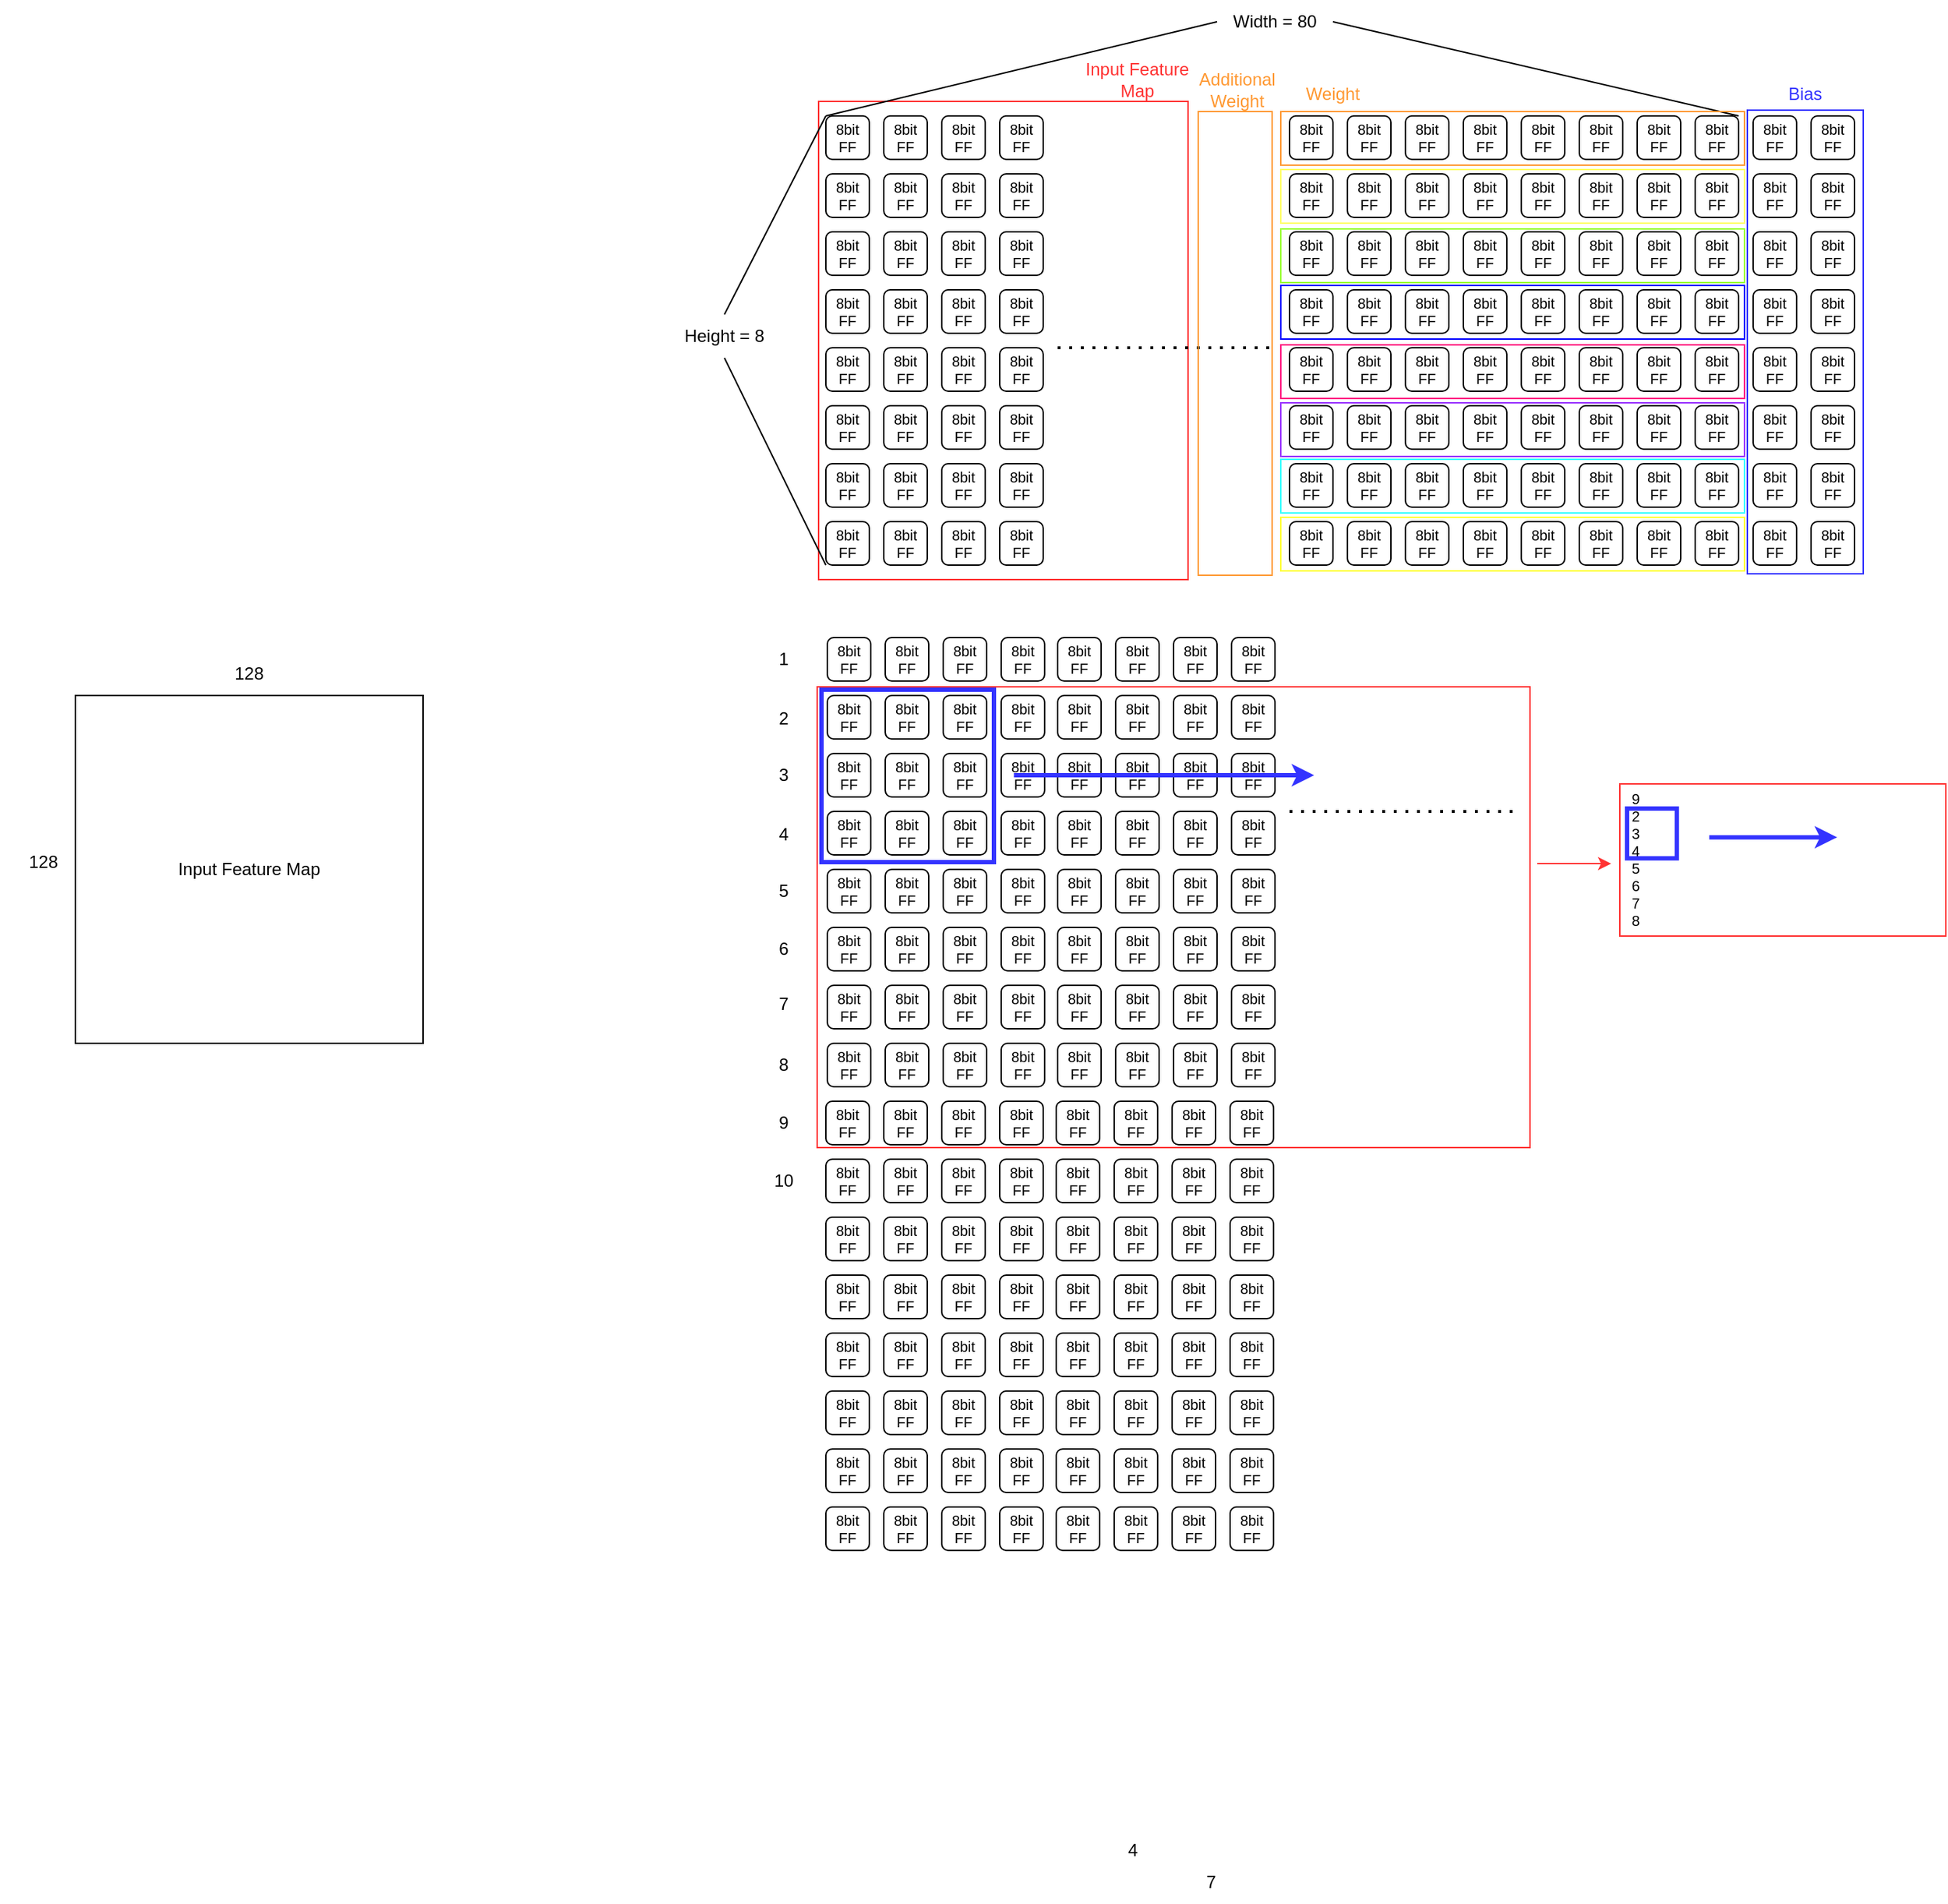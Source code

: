 <mxfile version="22.0.8" type="device">
  <diagram name="페이지-1" id="VWkXKMVhzI48gJBWCIjC">
    <mxGraphModel dx="1383" dy="522" grid="0" gridSize="10" guides="0" tooltips="1" connect="1" arrows="1" fold="1" page="0" pageScale="1" pageWidth="827" pageHeight="1169" math="0" shadow="0">
      <root>
        <mxCell id="0" />
        <mxCell id="1" parent="0" />
        <mxCell id="GQ0HN8qUK4wQlYkosQbJ-122" value="" style="rounded=0;whiteSpace=wrap;html=1;fillColor=none;strokeColor=#FF3333;" vertex="1" parent="1">
          <mxGeometry x="195" y="230" width="255" height="330" as="geometry" />
        </mxCell>
        <mxCell id="GQ0HN8qUK4wQlYkosQbJ-1" value="8bit&lt;br style=&quot;font-size: 10px;&quot;&gt;FF" style="rounded=1;whiteSpace=wrap;html=1;fontSize=10;" vertex="1" parent="1">
          <mxGeometry x="200" y="240" width="30" height="30" as="geometry" />
        </mxCell>
        <mxCell id="GQ0HN8qUK4wQlYkosQbJ-2" value="8bit&lt;br style=&quot;font-size: 10px;&quot;&gt;FF" style="rounded=1;whiteSpace=wrap;html=1;fontSize=10;" vertex="1" parent="1">
          <mxGeometry x="240" y="240" width="30" height="30" as="geometry" />
        </mxCell>
        <mxCell id="GQ0HN8qUK4wQlYkosQbJ-3" value="8bit&lt;br style=&quot;font-size: 10px;&quot;&gt;FF" style="rounded=1;whiteSpace=wrap;html=1;fontSize=10;" vertex="1" parent="1">
          <mxGeometry x="280" y="240" width="30" height="30" as="geometry" />
        </mxCell>
        <mxCell id="GQ0HN8qUK4wQlYkosQbJ-4" value="8bit&lt;br style=&quot;font-size: 10px;&quot;&gt;FF" style="rounded=1;whiteSpace=wrap;html=1;fontSize=10;" vertex="1" parent="1">
          <mxGeometry x="320" y="240" width="30" height="30" as="geometry" />
        </mxCell>
        <mxCell id="GQ0HN8qUK4wQlYkosQbJ-5" value="8bit&lt;br style=&quot;font-size: 10px;&quot;&gt;FF" style="rounded=1;whiteSpace=wrap;html=1;fontSize=10;" vertex="1" parent="1">
          <mxGeometry x="200" y="280" width="30" height="30" as="geometry" />
        </mxCell>
        <mxCell id="GQ0HN8qUK4wQlYkosQbJ-6" value="8bit&lt;br style=&quot;font-size: 10px;&quot;&gt;FF" style="rounded=1;whiteSpace=wrap;html=1;fontSize=10;" vertex="1" parent="1">
          <mxGeometry x="240" y="280" width="30" height="30" as="geometry" />
        </mxCell>
        <mxCell id="GQ0HN8qUK4wQlYkosQbJ-7" value="8bit&lt;br style=&quot;font-size: 10px;&quot;&gt;FF" style="rounded=1;whiteSpace=wrap;html=1;fontSize=10;" vertex="1" parent="1">
          <mxGeometry x="280" y="280" width="30" height="30" as="geometry" />
        </mxCell>
        <mxCell id="GQ0HN8qUK4wQlYkosQbJ-8" value="8bit&lt;br style=&quot;font-size: 10px;&quot;&gt;FF" style="rounded=1;whiteSpace=wrap;html=1;fontSize=10;" vertex="1" parent="1">
          <mxGeometry x="320" y="280" width="30" height="30" as="geometry" />
        </mxCell>
        <mxCell id="GQ0HN8qUK4wQlYkosQbJ-9" value="8bit&lt;br style=&quot;font-size: 10px;&quot;&gt;FF" style="rounded=1;whiteSpace=wrap;html=1;fontSize=10;" vertex="1" parent="1">
          <mxGeometry x="200" y="320" width="30" height="30" as="geometry" />
        </mxCell>
        <mxCell id="GQ0HN8qUK4wQlYkosQbJ-10" value="8bit&lt;br style=&quot;font-size: 10px;&quot;&gt;FF" style="rounded=1;whiteSpace=wrap;html=1;fontSize=10;" vertex="1" parent="1">
          <mxGeometry x="240" y="320" width="30" height="30" as="geometry" />
        </mxCell>
        <mxCell id="GQ0HN8qUK4wQlYkosQbJ-11" value="8bit&lt;br style=&quot;font-size: 10px;&quot;&gt;FF" style="rounded=1;whiteSpace=wrap;html=1;fontSize=10;" vertex="1" parent="1">
          <mxGeometry x="280" y="320" width="30" height="30" as="geometry" />
        </mxCell>
        <mxCell id="GQ0HN8qUK4wQlYkosQbJ-12" value="8bit&lt;br style=&quot;font-size: 10px;&quot;&gt;FF" style="rounded=1;whiteSpace=wrap;html=1;fontSize=10;" vertex="1" parent="1">
          <mxGeometry x="320" y="320" width="30" height="30" as="geometry" />
        </mxCell>
        <mxCell id="GQ0HN8qUK4wQlYkosQbJ-13" value="8bit&lt;br style=&quot;font-size: 10px;&quot;&gt;FF" style="rounded=1;whiteSpace=wrap;html=1;fontSize=10;" vertex="1" parent="1">
          <mxGeometry x="200" y="360" width="30" height="30" as="geometry" />
        </mxCell>
        <mxCell id="GQ0HN8qUK4wQlYkosQbJ-14" value="8bit&lt;br style=&quot;font-size: 10px;&quot;&gt;FF" style="rounded=1;whiteSpace=wrap;html=1;fontSize=10;" vertex="1" parent="1">
          <mxGeometry x="240" y="360" width="30" height="30" as="geometry" />
        </mxCell>
        <mxCell id="GQ0HN8qUK4wQlYkosQbJ-15" value="8bit&lt;br style=&quot;font-size: 10px;&quot;&gt;FF" style="rounded=1;whiteSpace=wrap;html=1;fontSize=10;" vertex="1" parent="1">
          <mxGeometry x="280" y="360" width="30" height="30" as="geometry" />
        </mxCell>
        <mxCell id="GQ0HN8qUK4wQlYkosQbJ-16" value="8bit&lt;br style=&quot;font-size: 10px;&quot;&gt;FF" style="rounded=1;whiteSpace=wrap;html=1;fontSize=10;" vertex="1" parent="1">
          <mxGeometry x="320" y="360" width="30" height="30" as="geometry" />
        </mxCell>
        <mxCell id="GQ0HN8qUK4wQlYkosQbJ-17" value="8bit&lt;br style=&quot;font-size: 10px;&quot;&gt;FF" style="rounded=1;whiteSpace=wrap;html=1;fontSize=10;" vertex="1" parent="1">
          <mxGeometry x="200" y="400" width="30" height="30" as="geometry" />
        </mxCell>
        <mxCell id="GQ0HN8qUK4wQlYkosQbJ-18" value="8bit&lt;br style=&quot;font-size: 10px;&quot;&gt;FF" style="rounded=1;whiteSpace=wrap;html=1;fontSize=10;" vertex="1" parent="1">
          <mxGeometry x="240" y="400" width="30" height="30" as="geometry" />
        </mxCell>
        <mxCell id="GQ0HN8qUK4wQlYkosQbJ-19" value="8bit&lt;br style=&quot;font-size: 10px;&quot;&gt;FF" style="rounded=1;whiteSpace=wrap;html=1;fontSize=10;" vertex="1" parent="1">
          <mxGeometry x="280" y="400" width="30" height="30" as="geometry" />
        </mxCell>
        <mxCell id="GQ0HN8qUK4wQlYkosQbJ-20" value="8bit&lt;br style=&quot;font-size: 10px;&quot;&gt;FF" style="rounded=1;whiteSpace=wrap;html=1;fontSize=10;" vertex="1" parent="1">
          <mxGeometry x="320" y="400" width="30" height="30" as="geometry" />
        </mxCell>
        <mxCell id="GQ0HN8qUK4wQlYkosQbJ-21" value="8bit&lt;br style=&quot;font-size: 10px;&quot;&gt;FF" style="rounded=1;whiteSpace=wrap;html=1;fontSize=10;" vertex="1" parent="1">
          <mxGeometry x="200" y="440" width="30" height="30" as="geometry" />
        </mxCell>
        <mxCell id="GQ0HN8qUK4wQlYkosQbJ-22" value="8bit&lt;br style=&quot;font-size: 10px;&quot;&gt;FF" style="rounded=1;whiteSpace=wrap;html=1;fontSize=10;" vertex="1" parent="1">
          <mxGeometry x="240" y="440" width="30" height="30" as="geometry" />
        </mxCell>
        <mxCell id="GQ0HN8qUK4wQlYkosQbJ-23" value="8bit&lt;br style=&quot;font-size: 10px;&quot;&gt;FF" style="rounded=1;whiteSpace=wrap;html=1;fontSize=10;" vertex="1" parent="1">
          <mxGeometry x="280" y="440" width="30" height="30" as="geometry" />
        </mxCell>
        <mxCell id="GQ0HN8qUK4wQlYkosQbJ-24" value="8bit&lt;br style=&quot;font-size: 10px;&quot;&gt;FF" style="rounded=1;whiteSpace=wrap;html=1;fontSize=10;" vertex="1" parent="1">
          <mxGeometry x="320" y="440" width="30" height="30" as="geometry" />
        </mxCell>
        <mxCell id="GQ0HN8qUK4wQlYkosQbJ-25" value="8bit&lt;br style=&quot;font-size: 10px;&quot;&gt;FF" style="rounded=1;whiteSpace=wrap;html=1;fontSize=10;" vertex="1" parent="1">
          <mxGeometry x="200" y="480" width="30" height="30" as="geometry" />
        </mxCell>
        <mxCell id="GQ0HN8qUK4wQlYkosQbJ-26" value="8bit&lt;br style=&quot;font-size: 10px;&quot;&gt;FF" style="rounded=1;whiteSpace=wrap;html=1;fontSize=10;" vertex="1" parent="1">
          <mxGeometry x="240" y="480" width="30" height="30" as="geometry" />
        </mxCell>
        <mxCell id="GQ0HN8qUK4wQlYkosQbJ-27" value="8bit&lt;br style=&quot;font-size: 10px;&quot;&gt;FF" style="rounded=1;whiteSpace=wrap;html=1;fontSize=10;" vertex="1" parent="1">
          <mxGeometry x="280" y="480" width="30" height="30" as="geometry" />
        </mxCell>
        <mxCell id="GQ0HN8qUK4wQlYkosQbJ-28" value="8bit&lt;br style=&quot;font-size: 10px;&quot;&gt;FF" style="rounded=1;whiteSpace=wrap;html=1;fontSize=10;" vertex="1" parent="1">
          <mxGeometry x="320" y="480" width="30" height="30" as="geometry" />
        </mxCell>
        <mxCell id="GQ0HN8qUK4wQlYkosQbJ-29" value="8bit&lt;br style=&quot;font-size: 10px;&quot;&gt;FF" style="rounded=1;whiteSpace=wrap;html=1;fontSize=10;" vertex="1" parent="1">
          <mxGeometry x="200" y="520" width="30" height="30" as="geometry" />
        </mxCell>
        <mxCell id="GQ0HN8qUK4wQlYkosQbJ-30" value="8bit&lt;br style=&quot;font-size: 10px;&quot;&gt;FF" style="rounded=1;whiteSpace=wrap;html=1;fontSize=10;" vertex="1" parent="1">
          <mxGeometry x="240" y="520" width="30" height="30" as="geometry" />
        </mxCell>
        <mxCell id="GQ0HN8qUK4wQlYkosQbJ-31" value="8bit&lt;br style=&quot;font-size: 10px;&quot;&gt;FF" style="rounded=1;whiteSpace=wrap;html=1;fontSize=10;" vertex="1" parent="1">
          <mxGeometry x="280" y="520" width="30" height="30" as="geometry" />
        </mxCell>
        <mxCell id="GQ0HN8qUK4wQlYkosQbJ-32" value="8bit&lt;br style=&quot;font-size: 10px;&quot;&gt;FF" style="rounded=1;whiteSpace=wrap;html=1;fontSize=10;" vertex="1" parent="1">
          <mxGeometry x="320" y="520" width="30" height="30" as="geometry" />
        </mxCell>
        <mxCell id="GQ0HN8qUK4wQlYkosQbJ-33" value="8bit&lt;br style=&quot;font-size: 10px;&quot;&gt;FF" style="rounded=1;whiteSpace=wrap;html=1;fontSize=10;" vertex="1" parent="1">
          <mxGeometry x="520" y="240" width="30" height="30" as="geometry" />
        </mxCell>
        <mxCell id="GQ0HN8qUK4wQlYkosQbJ-34" value="8bit&lt;br style=&quot;font-size: 10px;&quot;&gt;FF" style="rounded=1;whiteSpace=wrap;html=1;fontSize=10;" vertex="1" parent="1">
          <mxGeometry x="560" y="240" width="30" height="30" as="geometry" />
        </mxCell>
        <mxCell id="GQ0HN8qUK4wQlYkosQbJ-35" value="8bit&lt;br style=&quot;font-size: 10px;&quot;&gt;FF" style="rounded=1;whiteSpace=wrap;html=1;fontSize=10;" vertex="1" parent="1">
          <mxGeometry x="600" y="240" width="30" height="30" as="geometry" />
        </mxCell>
        <mxCell id="GQ0HN8qUK4wQlYkosQbJ-36" value="8bit&lt;br style=&quot;font-size: 10px;&quot;&gt;FF" style="rounded=1;whiteSpace=wrap;html=1;fontSize=10;" vertex="1" parent="1">
          <mxGeometry x="640" y="240" width="30" height="30" as="geometry" />
        </mxCell>
        <mxCell id="GQ0HN8qUK4wQlYkosQbJ-37" value="8bit&lt;br style=&quot;font-size: 10px;&quot;&gt;FF" style="rounded=1;whiteSpace=wrap;html=1;fontSize=10;" vertex="1" parent="1">
          <mxGeometry x="520" y="280" width="30" height="30" as="geometry" />
        </mxCell>
        <mxCell id="GQ0HN8qUK4wQlYkosQbJ-38" value="8bit&lt;br style=&quot;font-size: 10px;&quot;&gt;FF" style="rounded=1;whiteSpace=wrap;html=1;fontSize=10;" vertex="1" parent="1">
          <mxGeometry x="560" y="280" width="30" height="30" as="geometry" />
        </mxCell>
        <mxCell id="GQ0HN8qUK4wQlYkosQbJ-39" value="8bit&lt;br style=&quot;font-size: 10px;&quot;&gt;FF" style="rounded=1;whiteSpace=wrap;html=1;fontSize=10;" vertex="1" parent="1">
          <mxGeometry x="600" y="280" width="30" height="30" as="geometry" />
        </mxCell>
        <mxCell id="GQ0HN8qUK4wQlYkosQbJ-40" value="8bit&lt;br style=&quot;font-size: 10px;&quot;&gt;FF" style="rounded=1;whiteSpace=wrap;html=1;fontSize=10;" vertex="1" parent="1">
          <mxGeometry x="640" y="280" width="30" height="30" as="geometry" />
        </mxCell>
        <mxCell id="GQ0HN8qUK4wQlYkosQbJ-41" value="8bit&lt;br style=&quot;font-size: 10px;&quot;&gt;FF" style="rounded=1;whiteSpace=wrap;html=1;fontSize=10;" vertex="1" parent="1">
          <mxGeometry x="520" y="320" width="30" height="30" as="geometry" />
        </mxCell>
        <mxCell id="GQ0HN8qUK4wQlYkosQbJ-42" value="8bit&lt;br style=&quot;font-size: 10px;&quot;&gt;FF" style="rounded=1;whiteSpace=wrap;html=1;fontSize=10;" vertex="1" parent="1">
          <mxGeometry x="560" y="320" width="30" height="30" as="geometry" />
        </mxCell>
        <mxCell id="GQ0HN8qUK4wQlYkosQbJ-43" value="8bit&lt;br style=&quot;font-size: 10px;&quot;&gt;FF" style="rounded=1;whiteSpace=wrap;html=1;fontSize=10;" vertex="1" parent="1">
          <mxGeometry x="600" y="320" width="30" height="30" as="geometry" />
        </mxCell>
        <mxCell id="GQ0HN8qUK4wQlYkosQbJ-44" value="8bit&lt;br style=&quot;font-size: 10px;&quot;&gt;FF" style="rounded=1;whiteSpace=wrap;html=1;fontSize=10;" vertex="1" parent="1">
          <mxGeometry x="640" y="320" width="30" height="30" as="geometry" />
        </mxCell>
        <mxCell id="GQ0HN8qUK4wQlYkosQbJ-45" value="8bit&lt;br style=&quot;font-size: 10px;&quot;&gt;FF" style="rounded=1;whiteSpace=wrap;html=1;fontSize=10;" vertex="1" parent="1">
          <mxGeometry x="520" y="360" width="30" height="30" as="geometry" />
        </mxCell>
        <mxCell id="GQ0HN8qUK4wQlYkosQbJ-46" value="8bit&lt;br style=&quot;font-size: 10px;&quot;&gt;FF" style="rounded=1;whiteSpace=wrap;html=1;fontSize=10;" vertex="1" parent="1">
          <mxGeometry x="560" y="360" width="30" height="30" as="geometry" />
        </mxCell>
        <mxCell id="GQ0HN8qUK4wQlYkosQbJ-47" value="8bit&lt;br style=&quot;font-size: 10px;&quot;&gt;FF" style="rounded=1;whiteSpace=wrap;html=1;fontSize=10;" vertex="1" parent="1">
          <mxGeometry x="600" y="360" width="30" height="30" as="geometry" />
        </mxCell>
        <mxCell id="GQ0HN8qUK4wQlYkosQbJ-48" value="8bit&lt;br style=&quot;font-size: 10px;&quot;&gt;FF" style="rounded=1;whiteSpace=wrap;html=1;fontSize=10;" vertex="1" parent="1">
          <mxGeometry x="640" y="360" width="30" height="30" as="geometry" />
        </mxCell>
        <mxCell id="GQ0HN8qUK4wQlYkosQbJ-49" value="8bit&lt;br style=&quot;font-size: 10px;&quot;&gt;FF" style="rounded=1;whiteSpace=wrap;html=1;fontSize=10;" vertex="1" parent="1">
          <mxGeometry x="520" y="400" width="30" height="30" as="geometry" />
        </mxCell>
        <mxCell id="GQ0HN8qUK4wQlYkosQbJ-50" value="8bit&lt;br style=&quot;font-size: 10px;&quot;&gt;FF" style="rounded=1;whiteSpace=wrap;html=1;fontSize=10;" vertex="1" parent="1">
          <mxGeometry x="560" y="400" width="30" height="30" as="geometry" />
        </mxCell>
        <mxCell id="GQ0HN8qUK4wQlYkosQbJ-51" value="8bit&lt;br style=&quot;font-size: 10px;&quot;&gt;FF" style="rounded=1;whiteSpace=wrap;html=1;fontSize=10;" vertex="1" parent="1">
          <mxGeometry x="600" y="400" width="30" height="30" as="geometry" />
        </mxCell>
        <mxCell id="GQ0HN8qUK4wQlYkosQbJ-52" value="8bit&lt;br style=&quot;font-size: 10px;&quot;&gt;FF" style="rounded=1;whiteSpace=wrap;html=1;fontSize=10;" vertex="1" parent="1">
          <mxGeometry x="640" y="400" width="30" height="30" as="geometry" />
        </mxCell>
        <mxCell id="GQ0HN8qUK4wQlYkosQbJ-53" value="8bit&lt;br style=&quot;font-size: 10px;&quot;&gt;FF" style="rounded=1;whiteSpace=wrap;html=1;fontSize=10;" vertex="1" parent="1">
          <mxGeometry x="520" y="440" width="30" height="30" as="geometry" />
        </mxCell>
        <mxCell id="GQ0HN8qUK4wQlYkosQbJ-54" value="8bit&lt;br style=&quot;font-size: 10px;&quot;&gt;FF" style="rounded=1;whiteSpace=wrap;html=1;fontSize=10;" vertex="1" parent="1">
          <mxGeometry x="560" y="440" width="30" height="30" as="geometry" />
        </mxCell>
        <mxCell id="GQ0HN8qUK4wQlYkosQbJ-55" value="8bit&lt;br style=&quot;font-size: 10px;&quot;&gt;FF" style="rounded=1;whiteSpace=wrap;html=1;fontSize=10;" vertex="1" parent="1">
          <mxGeometry x="600" y="440" width="30" height="30" as="geometry" />
        </mxCell>
        <mxCell id="GQ0HN8qUK4wQlYkosQbJ-56" value="8bit&lt;br style=&quot;font-size: 10px;&quot;&gt;FF" style="rounded=1;whiteSpace=wrap;html=1;fontSize=10;" vertex="1" parent="1">
          <mxGeometry x="640" y="440" width="30" height="30" as="geometry" />
        </mxCell>
        <mxCell id="GQ0HN8qUK4wQlYkosQbJ-57" value="8bit&lt;br style=&quot;font-size: 10px;&quot;&gt;FF" style="rounded=1;whiteSpace=wrap;html=1;fontSize=10;" vertex="1" parent="1">
          <mxGeometry x="520" y="480" width="30" height="30" as="geometry" />
        </mxCell>
        <mxCell id="GQ0HN8qUK4wQlYkosQbJ-58" value="8bit&lt;br style=&quot;font-size: 10px;&quot;&gt;FF" style="rounded=1;whiteSpace=wrap;html=1;fontSize=10;" vertex="1" parent="1">
          <mxGeometry x="560" y="480" width="30" height="30" as="geometry" />
        </mxCell>
        <mxCell id="GQ0HN8qUK4wQlYkosQbJ-59" value="8bit&lt;br style=&quot;font-size: 10px;&quot;&gt;FF" style="rounded=1;whiteSpace=wrap;html=1;fontSize=10;" vertex="1" parent="1">
          <mxGeometry x="600" y="480" width="30" height="30" as="geometry" />
        </mxCell>
        <mxCell id="GQ0HN8qUK4wQlYkosQbJ-60" value="8bit&lt;br style=&quot;font-size: 10px;&quot;&gt;FF" style="rounded=1;whiteSpace=wrap;html=1;fontSize=10;" vertex="1" parent="1">
          <mxGeometry x="640" y="480" width="30" height="30" as="geometry" />
        </mxCell>
        <mxCell id="GQ0HN8qUK4wQlYkosQbJ-61" value="8bit&lt;br style=&quot;font-size: 10px;&quot;&gt;FF" style="rounded=1;whiteSpace=wrap;html=1;fontSize=10;" vertex="1" parent="1">
          <mxGeometry x="520" y="520" width="30" height="30" as="geometry" />
        </mxCell>
        <mxCell id="GQ0HN8qUK4wQlYkosQbJ-62" value="8bit&lt;br style=&quot;font-size: 10px;&quot;&gt;FF" style="rounded=1;whiteSpace=wrap;html=1;fontSize=10;" vertex="1" parent="1">
          <mxGeometry x="560" y="520" width="30" height="30" as="geometry" />
        </mxCell>
        <mxCell id="GQ0HN8qUK4wQlYkosQbJ-63" value="8bit&lt;br style=&quot;font-size: 10px;&quot;&gt;FF" style="rounded=1;whiteSpace=wrap;html=1;fontSize=10;" vertex="1" parent="1">
          <mxGeometry x="600" y="520" width="30" height="30" as="geometry" />
        </mxCell>
        <mxCell id="GQ0HN8qUK4wQlYkosQbJ-64" value="8bit&lt;br style=&quot;font-size: 10px;&quot;&gt;FF" style="rounded=1;whiteSpace=wrap;html=1;fontSize=10;" vertex="1" parent="1">
          <mxGeometry x="640" y="520" width="30" height="30" as="geometry" />
        </mxCell>
        <mxCell id="GQ0HN8qUK4wQlYkosQbJ-65" value="8bit&lt;br style=&quot;font-size: 10px;&quot;&gt;FF" style="rounded=1;whiteSpace=wrap;html=1;fontSize=10;" vertex="1" parent="1">
          <mxGeometry x="680" y="240" width="30" height="30" as="geometry" />
        </mxCell>
        <mxCell id="GQ0HN8qUK4wQlYkosQbJ-66" value="8bit&lt;br style=&quot;font-size: 10px;&quot;&gt;FF" style="rounded=1;whiteSpace=wrap;html=1;fontSize=10;" vertex="1" parent="1">
          <mxGeometry x="720" y="240" width="30" height="30" as="geometry" />
        </mxCell>
        <mxCell id="GQ0HN8qUK4wQlYkosQbJ-67" value="8bit&lt;br style=&quot;font-size: 10px;&quot;&gt;FF" style="rounded=1;whiteSpace=wrap;html=1;fontSize=10;" vertex="1" parent="1">
          <mxGeometry x="760" y="240" width="30" height="30" as="geometry" />
        </mxCell>
        <mxCell id="GQ0HN8qUK4wQlYkosQbJ-68" value="8bit&lt;br style=&quot;font-size: 10px;&quot;&gt;FF" style="rounded=1;whiteSpace=wrap;html=1;fontSize=10;" vertex="1" parent="1">
          <mxGeometry x="800" y="240" width="30" height="30" as="geometry" />
        </mxCell>
        <mxCell id="GQ0HN8qUK4wQlYkosQbJ-69" value="8bit&lt;br style=&quot;font-size: 10px;&quot;&gt;FF" style="rounded=1;whiteSpace=wrap;html=1;fontSize=10;" vertex="1" parent="1">
          <mxGeometry x="680" y="280" width="30" height="30" as="geometry" />
        </mxCell>
        <mxCell id="GQ0HN8qUK4wQlYkosQbJ-70" value="8bit&lt;br style=&quot;font-size: 10px;&quot;&gt;FF" style="rounded=1;whiteSpace=wrap;html=1;fontSize=10;" vertex="1" parent="1">
          <mxGeometry x="720" y="280" width="30" height="30" as="geometry" />
        </mxCell>
        <mxCell id="GQ0HN8qUK4wQlYkosQbJ-71" value="8bit&lt;br style=&quot;font-size: 10px;&quot;&gt;FF" style="rounded=1;whiteSpace=wrap;html=1;fontSize=10;" vertex="1" parent="1">
          <mxGeometry x="760" y="280" width="30" height="30" as="geometry" />
        </mxCell>
        <mxCell id="GQ0HN8qUK4wQlYkosQbJ-72" value="8bit&lt;br style=&quot;font-size: 10px;&quot;&gt;FF" style="rounded=1;whiteSpace=wrap;html=1;fontSize=10;" vertex="1" parent="1">
          <mxGeometry x="800" y="280" width="30" height="30" as="geometry" />
        </mxCell>
        <mxCell id="GQ0HN8qUK4wQlYkosQbJ-73" value="8bit&lt;br style=&quot;font-size: 10px;&quot;&gt;FF" style="rounded=1;whiteSpace=wrap;html=1;fontSize=10;" vertex="1" parent="1">
          <mxGeometry x="680" y="320" width="30" height="30" as="geometry" />
        </mxCell>
        <mxCell id="GQ0HN8qUK4wQlYkosQbJ-74" value="8bit&lt;br style=&quot;font-size: 10px;&quot;&gt;FF" style="rounded=1;whiteSpace=wrap;html=1;fontSize=10;" vertex="1" parent="1">
          <mxGeometry x="720" y="320" width="30" height="30" as="geometry" />
        </mxCell>
        <mxCell id="GQ0HN8qUK4wQlYkosQbJ-75" value="8bit&lt;br style=&quot;font-size: 10px;&quot;&gt;FF" style="rounded=1;whiteSpace=wrap;html=1;fontSize=10;" vertex="1" parent="1">
          <mxGeometry x="760" y="320" width="30" height="30" as="geometry" />
        </mxCell>
        <mxCell id="GQ0HN8qUK4wQlYkosQbJ-76" value="8bit&lt;br style=&quot;font-size: 10px;&quot;&gt;FF" style="rounded=1;whiteSpace=wrap;html=1;fontSize=10;" vertex="1" parent="1">
          <mxGeometry x="800" y="320" width="30" height="30" as="geometry" />
        </mxCell>
        <mxCell id="GQ0HN8qUK4wQlYkosQbJ-77" value="8bit&lt;br style=&quot;font-size: 10px;&quot;&gt;FF" style="rounded=1;whiteSpace=wrap;html=1;fontSize=10;" vertex="1" parent="1">
          <mxGeometry x="680" y="360" width="30" height="30" as="geometry" />
        </mxCell>
        <mxCell id="GQ0HN8qUK4wQlYkosQbJ-78" value="8bit&lt;br style=&quot;font-size: 10px;&quot;&gt;FF" style="rounded=1;whiteSpace=wrap;html=1;fontSize=10;" vertex="1" parent="1">
          <mxGeometry x="720" y="360" width="30" height="30" as="geometry" />
        </mxCell>
        <mxCell id="GQ0HN8qUK4wQlYkosQbJ-79" value="8bit&lt;br style=&quot;font-size: 10px;&quot;&gt;FF" style="rounded=1;whiteSpace=wrap;html=1;fontSize=10;" vertex="1" parent="1">
          <mxGeometry x="760" y="360" width="30" height="30" as="geometry" />
        </mxCell>
        <mxCell id="GQ0HN8qUK4wQlYkosQbJ-80" value="8bit&lt;br style=&quot;font-size: 10px;&quot;&gt;FF" style="rounded=1;whiteSpace=wrap;html=1;fontSize=10;" vertex="1" parent="1">
          <mxGeometry x="800" y="360" width="30" height="30" as="geometry" />
        </mxCell>
        <mxCell id="GQ0HN8qUK4wQlYkosQbJ-81" value="8bit&lt;br style=&quot;font-size: 10px;&quot;&gt;FF" style="rounded=1;whiteSpace=wrap;html=1;fontSize=10;" vertex="1" parent="1">
          <mxGeometry x="680" y="400" width="30" height="30" as="geometry" />
        </mxCell>
        <mxCell id="GQ0HN8qUK4wQlYkosQbJ-82" value="8bit&lt;br style=&quot;font-size: 10px;&quot;&gt;FF" style="rounded=1;whiteSpace=wrap;html=1;fontSize=10;" vertex="1" parent="1">
          <mxGeometry x="720" y="400" width="30" height="30" as="geometry" />
        </mxCell>
        <mxCell id="GQ0HN8qUK4wQlYkosQbJ-83" value="8bit&lt;br style=&quot;font-size: 10px;&quot;&gt;FF" style="rounded=1;whiteSpace=wrap;html=1;fontSize=10;" vertex="1" parent="1">
          <mxGeometry x="760" y="400" width="30" height="30" as="geometry" />
        </mxCell>
        <mxCell id="GQ0HN8qUK4wQlYkosQbJ-84" value="8bit&lt;br style=&quot;font-size: 10px;&quot;&gt;FF" style="rounded=1;whiteSpace=wrap;html=1;fontSize=10;" vertex="1" parent="1">
          <mxGeometry x="800" y="400" width="30" height="30" as="geometry" />
        </mxCell>
        <mxCell id="GQ0HN8qUK4wQlYkosQbJ-85" value="8bit&lt;br style=&quot;font-size: 10px;&quot;&gt;FF" style="rounded=1;whiteSpace=wrap;html=1;fontSize=10;" vertex="1" parent="1">
          <mxGeometry x="680" y="440" width="30" height="30" as="geometry" />
        </mxCell>
        <mxCell id="GQ0HN8qUK4wQlYkosQbJ-86" value="8bit&lt;br style=&quot;font-size: 10px;&quot;&gt;FF" style="rounded=1;whiteSpace=wrap;html=1;fontSize=10;" vertex="1" parent="1">
          <mxGeometry x="720" y="440" width="30" height="30" as="geometry" />
        </mxCell>
        <mxCell id="GQ0HN8qUK4wQlYkosQbJ-87" value="8bit&lt;br style=&quot;font-size: 10px;&quot;&gt;FF" style="rounded=1;whiteSpace=wrap;html=1;fontSize=10;" vertex="1" parent="1">
          <mxGeometry x="760" y="440" width="30" height="30" as="geometry" />
        </mxCell>
        <mxCell id="GQ0HN8qUK4wQlYkosQbJ-88" value="8bit&lt;br style=&quot;font-size: 10px;&quot;&gt;FF" style="rounded=1;whiteSpace=wrap;html=1;fontSize=10;" vertex="1" parent="1">
          <mxGeometry x="800" y="440" width="30" height="30" as="geometry" />
        </mxCell>
        <mxCell id="GQ0HN8qUK4wQlYkosQbJ-89" value="8bit&lt;br style=&quot;font-size: 10px;&quot;&gt;FF" style="rounded=1;whiteSpace=wrap;html=1;fontSize=10;" vertex="1" parent="1">
          <mxGeometry x="680" y="480" width="30" height="30" as="geometry" />
        </mxCell>
        <mxCell id="GQ0HN8qUK4wQlYkosQbJ-90" value="8bit&lt;br style=&quot;font-size: 10px;&quot;&gt;FF" style="rounded=1;whiteSpace=wrap;html=1;fontSize=10;" vertex="1" parent="1">
          <mxGeometry x="720" y="480" width="30" height="30" as="geometry" />
        </mxCell>
        <mxCell id="GQ0HN8qUK4wQlYkosQbJ-91" value="8bit&lt;br style=&quot;font-size: 10px;&quot;&gt;FF" style="rounded=1;whiteSpace=wrap;html=1;fontSize=10;" vertex="1" parent="1">
          <mxGeometry x="760" y="480" width="30" height="30" as="geometry" />
        </mxCell>
        <mxCell id="GQ0HN8qUK4wQlYkosQbJ-92" value="8bit&lt;br style=&quot;font-size: 10px;&quot;&gt;FF" style="rounded=1;whiteSpace=wrap;html=1;fontSize=10;" vertex="1" parent="1">
          <mxGeometry x="800" y="480" width="30" height="30" as="geometry" />
        </mxCell>
        <mxCell id="GQ0HN8qUK4wQlYkosQbJ-93" value="8bit&lt;br style=&quot;font-size: 10px;&quot;&gt;FF" style="rounded=1;whiteSpace=wrap;html=1;fontSize=10;" vertex="1" parent="1">
          <mxGeometry x="680" y="520" width="30" height="30" as="geometry" />
        </mxCell>
        <mxCell id="GQ0HN8qUK4wQlYkosQbJ-94" value="8bit&lt;br style=&quot;font-size: 10px;&quot;&gt;FF" style="rounded=1;whiteSpace=wrap;html=1;fontSize=10;" vertex="1" parent="1">
          <mxGeometry x="720" y="520" width="30" height="30" as="geometry" />
        </mxCell>
        <mxCell id="GQ0HN8qUK4wQlYkosQbJ-95" value="8bit&lt;br style=&quot;font-size: 10px;&quot;&gt;FF" style="rounded=1;whiteSpace=wrap;html=1;fontSize=10;" vertex="1" parent="1">
          <mxGeometry x="760" y="520" width="30" height="30" as="geometry" />
        </mxCell>
        <mxCell id="GQ0HN8qUK4wQlYkosQbJ-96" value="8bit&lt;br style=&quot;font-size: 10px;&quot;&gt;FF" style="rounded=1;whiteSpace=wrap;html=1;fontSize=10;" vertex="1" parent="1">
          <mxGeometry x="800" y="520" width="30" height="30" as="geometry" />
        </mxCell>
        <mxCell id="GQ0HN8qUK4wQlYkosQbJ-97" value="8bit&lt;br style=&quot;font-size: 10px;&quot;&gt;FF" style="rounded=1;whiteSpace=wrap;html=1;fontSize=10;" vertex="1" parent="1">
          <mxGeometry x="840" y="240" width="30" height="30" as="geometry" />
        </mxCell>
        <mxCell id="GQ0HN8qUK4wQlYkosQbJ-98" value="8bit&lt;br style=&quot;font-size: 10px;&quot;&gt;FF" style="rounded=1;whiteSpace=wrap;html=1;fontSize=10;" vertex="1" parent="1">
          <mxGeometry x="840" y="280" width="30" height="30" as="geometry" />
        </mxCell>
        <mxCell id="GQ0HN8qUK4wQlYkosQbJ-99" value="8bit&lt;br style=&quot;font-size: 10px;&quot;&gt;FF" style="rounded=1;whiteSpace=wrap;html=1;fontSize=10;" vertex="1" parent="1">
          <mxGeometry x="840" y="320" width="30" height="30" as="geometry" />
        </mxCell>
        <mxCell id="GQ0HN8qUK4wQlYkosQbJ-100" value="8bit&lt;br style=&quot;font-size: 10px;&quot;&gt;FF" style="rounded=1;whiteSpace=wrap;html=1;fontSize=10;" vertex="1" parent="1">
          <mxGeometry x="840" y="360" width="30" height="30" as="geometry" />
        </mxCell>
        <mxCell id="GQ0HN8qUK4wQlYkosQbJ-101" value="8bit&lt;br style=&quot;font-size: 10px;&quot;&gt;FF" style="rounded=1;whiteSpace=wrap;html=1;fontSize=10;" vertex="1" parent="1">
          <mxGeometry x="840" y="400" width="30" height="30" as="geometry" />
        </mxCell>
        <mxCell id="GQ0HN8qUK4wQlYkosQbJ-102" value="8bit&lt;br style=&quot;font-size: 10px;&quot;&gt;FF" style="rounded=1;whiteSpace=wrap;html=1;fontSize=10;" vertex="1" parent="1">
          <mxGeometry x="840" y="440" width="30" height="30" as="geometry" />
        </mxCell>
        <mxCell id="GQ0HN8qUK4wQlYkosQbJ-103" value="8bit&lt;br style=&quot;font-size: 10px;&quot;&gt;FF" style="rounded=1;whiteSpace=wrap;html=1;fontSize=10;" vertex="1" parent="1">
          <mxGeometry x="840" y="480" width="30" height="30" as="geometry" />
        </mxCell>
        <mxCell id="GQ0HN8qUK4wQlYkosQbJ-104" value="8bit&lt;br style=&quot;font-size: 10px;&quot;&gt;FF" style="rounded=1;whiteSpace=wrap;html=1;fontSize=10;" vertex="1" parent="1">
          <mxGeometry x="840" y="520" width="30" height="30" as="geometry" />
        </mxCell>
        <mxCell id="GQ0HN8qUK4wQlYkosQbJ-106" value="Width = 80" style="text;html=1;strokeColor=none;fillColor=none;align=center;verticalAlign=middle;whiteSpace=wrap;rounded=0;" vertex="1" parent="1">
          <mxGeometry x="470" y="160" width="80" height="30" as="geometry" />
        </mxCell>
        <mxCell id="GQ0HN8qUK4wQlYkosQbJ-107" value="" style="endArrow=none;dashed=1;html=1;dashPattern=1 3;strokeWidth=2;rounded=0;" edge="1" parent="1">
          <mxGeometry width="50" height="50" relative="1" as="geometry">
            <mxPoint x="360" y="400" as="sourcePoint" />
            <mxPoint x="510" y="400" as="targetPoint" />
          </mxGeometry>
        </mxCell>
        <mxCell id="GQ0HN8qUK4wQlYkosQbJ-108" value="Height = 8" style="text;html=1;strokeColor=none;fillColor=none;align=center;verticalAlign=middle;whiteSpace=wrap;rounded=0;" vertex="1" parent="1">
          <mxGeometry x="100" y="377" width="60" height="30" as="geometry" />
        </mxCell>
        <mxCell id="GQ0HN8qUK4wQlYkosQbJ-109" value="" style="endArrow=none;html=1;rounded=0;entryX=0;entryY=0.5;entryDx=0;entryDy=0;" edge="1" parent="1" target="GQ0HN8qUK4wQlYkosQbJ-106">
          <mxGeometry width="50" height="50" relative="1" as="geometry">
            <mxPoint x="200" y="240" as="sourcePoint" />
            <mxPoint x="250" y="190" as="targetPoint" />
          </mxGeometry>
        </mxCell>
        <mxCell id="GQ0HN8qUK4wQlYkosQbJ-111" value="" style="endArrow=none;html=1;rounded=0;entryX=1;entryY=0;entryDx=0;entryDy=0;exitX=1;exitY=0.5;exitDx=0;exitDy=0;" edge="1" parent="1" source="GQ0HN8qUK4wQlYkosQbJ-106" target="GQ0HN8qUK4wQlYkosQbJ-68">
          <mxGeometry width="50" height="50" relative="1" as="geometry">
            <mxPoint x="550" y="350" as="sourcePoint" />
            <mxPoint x="600" y="300" as="targetPoint" />
          </mxGeometry>
        </mxCell>
        <mxCell id="GQ0HN8qUK4wQlYkosQbJ-112" value="8bit&lt;br style=&quot;font-size: 10px;&quot;&gt;FF" style="rounded=1;whiteSpace=wrap;html=1;fontSize=10;" vertex="1" parent="1">
          <mxGeometry x="880" y="240" width="30" height="30" as="geometry" />
        </mxCell>
        <mxCell id="GQ0HN8qUK4wQlYkosQbJ-113" value="8bit&lt;br style=&quot;font-size: 10px;&quot;&gt;FF" style="rounded=1;whiteSpace=wrap;html=1;fontSize=10;" vertex="1" parent="1">
          <mxGeometry x="880" y="280" width="30" height="30" as="geometry" />
        </mxCell>
        <mxCell id="GQ0HN8qUK4wQlYkosQbJ-114" value="8bit&lt;br style=&quot;font-size: 10px;&quot;&gt;FF" style="rounded=1;whiteSpace=wrap;html=1;fontSize=10;" vertex="1" parent="1">
          <mxGeometry x="880" y="320" width="30" height="30" as="geometry" />
        </mxCell>
        <mxCell id="GQ0HN8qUK4wQlYkosQbJ-115" value="8bit&lt;br style=&quot;font-size: 10px;&quot;&gt;FF" style="rounded=1;whiteSpace=wrap;html=1;fontSize=10;" vertex="1" parent="1">
          <mxGeometry x="880" y="360" width="30" height="30" as="geometry" />
        </mxCell>
        <mxCell id="GQ0HN8qUK4wQlYkosQbJ-116" value="8bit&lt;br style=&quot;font-size: 10px;&quot;&gt;FF" style="rounded=1;whiteSpace=wrap;html=1;fontSize=10;" vertex="1" parent="1">
          <mxGeometry x="880" y="400" width="30" height="30" as="geometry" />
        </mxCell>
        <mxCell id="GQ0HN8qUK4wQlYkosQbJ-117" value="8bit&lt;br style=&quot;font-size: 10px;&quot;&gt;FF" style="rounded=1;whiteSpace=wrap;html=1;fontSize=10;" vertex="1" parent="1">
          <mxGeometry x="880" y="440" width="30" height="30" as="geometry" />
        </mxCell>
        <mxCell id="GQ0HN8qUK4wQlYkosQbJ-118" value="8bit&lt;br style=&quot;font-size: 10px;&quot;&gt;FF" style="rounded=1;whiteSpace=wrap;html=1;fontSize=10;" vertex="1" parent="1">
          <mxGeometry x="880" y="480" width="30" height="30" as="geometry" />
        </mxCell>
        <mxCell id="GQ0HN8qUK4wQlYkosQbJ-119" value="8bit&lt;br style=&quot;font-size: 10px;&quot;&gt;FF" style="rounded=1;whiteSpace=wrap;html=1;fontSize=10;" vertex="1" parent="1">
          <mxGeometry x="880" y="520" width="30" height="30" as="geometry" />
        </mxCell>
        <mxCell id="GQ0HN8qUK4wQlYkosQbJ-120" value="" style="endArrow=none;html=1;rounded=0;exitX=0.5;exitY=0;exitDx=0;exitDy=0;" edge="1" parent="1" source="GQ0HN8qUK4wQlYkosQbJ-108">
          <mxGeometry width="50" height="50" relative="1" as="geometry">
            <mxPoint x="550" y="370" as="sourcePoint" />
            <mxPoint x="200" y="240" as="targetPoint" />
          </mxGeometry>
        </mxCell>
        <mxCell id="GQ0HN8qUK4wQlYkosQbJ-121" value="" style="endArrow=none;html=1;rounded=0;exitX=0.5;exitY=1;exitDx=0;exitDy=0;entryX=0;entryY=1;entryDx=0;entryDy=0;" edge="1" parent="1" source="GQ0HN8qUK4wQlYkosQbJ-108" target="GQ0HN8qUK4wQlYkosQbJ-29">
          <mxGeometry width="50" height="50" relative="1" as="geometry">
            <mxPoint x="550" y="370" as="sourcePoint" />
            <mxPoint x="600" y="320" as="targetPoint" />
          </mxGeometry>
        </mxCell>
        <mxCell id="GQ0HN8qUK4wQlYkosQbJ-123" value="Input Feature Map" style="text;html=1;strokeColor=none;fillColor=none;align=center;verticalAlign=middle;whiteSpace=wrap;rounded=0;fontColor=#FF3333;" vertex="1" parent="1">
          <mxGeometry x="370" y="200" width="90" height="30" as="geometry" />
        </mxCell>
        <mxCell id="GQ0HN8qUK4wQlYkosQbJ-124" value="" style="rounded=0;whiteSpace=wrap;html=1;fillColor=none;strokeColor=#FF9933;" vertex="1" parent="1">
          <mxGeometry x="514" y="237" width="320" height="37" as="geometry" />
        </mxCell>
        <mxCell id="GQ0HN8qUK4wQlYkosQbJ-125" value="" style="rounded=0;whiteSpace=wrap;html=1;fillColor=none;strokeColor=#FFFF66;" vertex="1" parent="1">
          <mxGeometry x="514" y="277" width="320" height="37" as="geometry" />
        </mxCell>
        <mxCell id="GQ0HN8qUK4wQlYkosQbJ-126" value="" style="rounded=0;whiteSpace=wrap;html=1;fillColor=none;strokeColor=#99FF33;" vertex="1" parent="1">
          <mxGeometry x="514" y="318" width="320" height="37" as="geometry" />
        </mxCell>
        <mxCell id="GQ0HN8qUK4wQlYkosQbJ-127" value="" style="rounded=0;whiteSpace=wrap;html=1;fillColor=none;strokeColor=#0000FF;" vertex="1" parent="1">
          <mxGeometry x="514" y="357" width="320" height="37" as="geometry" />
        </mxCell>
        <mxCell id="GQ0HN8qUK4wQlYkosQbJ-129" value="" style="rounded=0;whiteSpace=wrap;html=1;fillColor=none;strokeColor=#FF0080;" vertex="1" parent="1">
          <mxGeometry x="514" y="398" width="320" height="37" as="geometry" />
        </mxCell>
        <mxCell id="GQ0HN8qUK4wQlYkosQbJ-130" value="" style="rounded=0;whiteSpace=wrap;html=1;fillColor=none;strokeColor=#9933FF;" vertex="1" parent="1">
          <mxGeometry x="514" y="438" width="320" height="37" as="geometry" />
        </mxCell>
        <mxCell id="GQ0HN8qUK4wQlYkosQbJ-131" value="" style="rounded=0;whiteSpace=wrap;html=1;fillColor=none;strokeColor=#33FFFF;" vertex="1" parent="1">
          <mxGeometry x="514" y="477" width="320" height="37" as="geometry" />
        </mxCell>
        <mxCell id="GQ0HN8qUK4wQlYkosQbJ-132" value="" style="rounded=0;whiteSpace=wrap;html=1;fillColor=none;strokeColor=#FFFF33;" vertex="1" parent="1">
          <mxGeometry x="514" y="517" width="320" height="37" as="geometry" />
        </mxCell>
        <mxCell id="GQ0HN8qUK4wQlYkosQbJ-133" value="Weight" style="text;html=1;strokeColor=none;fillColor=none;align=center;verticalAlign=middle;whiteSpace=wrap;rounded=0;fontColor=#FF9933;" vertex="1" parent="1">
          <mxGeometry x="520" y="210" width="60" height="30" as="geometry" />
        </mxCell>
        <mxCell id="GQ0HN8qUK4wQlYkosQbJ-134" value="" style="rounded=0;whiteSpace=wrap;html=1;fillColor=none;strokeColor=#3333FF;fontColor=#3333FF;" vertex="1" parent="1">
          <mxGeometry x="836" y="236" width="80" height="320" as="geometry" />
        </mxCell>
        <mxCell id="GQ0HN8qUK4wQlYkosQbJ-135" value="Bias" style="text;html=1;strokeColor=none;fillColor=none;align=center;verticalAlign=middle;whiteSpace=wrap;rounded=0;fontColor=#3333FF;" vertex="1" parent="1">
          <mxGeometry x="846" y="210" width="60" height="30" as="geometry" />
        </mxCell>
        <mxCell id="GQ0HN8qUK4wQlYkosQbJ-136" value="" style="rounded=0;whiteSpace=wrap;html=1;fillColor=none;strokeColor=#FF9933;" vertex="1" parent="1">
          <mxGeometry x="457" y="237" width="51" height="320" as="geometry" />
        </mxCell>
        <mxCell id="GQ0HN8qUK4wQlYkosQbJ-137" value="Additional Weight" style="text;html=1;strokeColor=none;fillColor=none;align=center;verticalAlign=middle;whiteSpace=wrap;rounded=0;fontColor=#FF9933;" vertex="1" parent="1">
          <mxGeometry x="454" y="207" width="60" height="30" as="geometry" />
        </mxCell>
        <mxCell id="GQ0HN8qUK4wQlYkosQbJ-159" value="8bit&lt;br style=&quot;font-size: 10px;&quot;&gt;FF" style="rounded=1;whiteSpace=wrap;html=1;fontSize=10;" vertex="1" parent="1">
          <mxGeometry x="201" y="600" width="30" height="30" as="geometry" />
        </mxCell>
        <mxCell id="GQ0HN8qUK4wQlYkosQbJ-160" value="8bit&lt;br style=&quot;font-size: 10px;&quot;&gt;FF" style="rounded=1;whiteSpace=wrap;html=1;fontSize=10;" vertex="1" parent="1">
          <mxGeometry x="241" y="600" width="30" height="30" as="geometry" />
        </mxCell>
        <mxCell id="GQ0HN8qUK4wQlYkosQbJ-161" value="8bit&lt;br style=&quot;font-size: 10px;&quot;&gt;FF" style="rounded=1;whiteSpace=wrap;html=1;fontSize=10;" vertex="1" parent="1">
          <mxGeometry x="281" y="600" width="30" height="30" as="geometry" />
        </mxCell>
        <mxCell id="GQ0HN8qUK4wQlYkosQbJ-162" value="8bit&lt;br style=&quot;font-size: 10px;&quot;&gt;FF" style="rounded=1;whiteSpace=wrap;html=1;fontSize=10;" vertex="1" parent="1">
          <mxGeometry x="321" y="600" width="30" height="30" as="geometry" />
        </mxCell>
        <mxCell id="GQ0HN8qUK4wQlYkosQbJ-163" value="8bit&lt;br style=&quot;font-size: 10px;&quot;&gt;FF" style="rounded=1;whiteSpace=wrap;html=1;fontSize=10;" vertex="1" parent="1">
          <mxGeometry x="201" y="640" width="30" height="30" as="geometry" />
        </mxCell>
        <mxCell id="GQ0HN8qUK4wQlYkosQbJ-164" value="8bit&lt;br style=&quot;font-size: 10px;&quot;&gt;FF" style="rounded=1;whiteSpace=wrap;html=1;fontSize=10;" vertex="1" parent="1">
          <mxGeometry x="241" y="640" width="30" height="30" as="geometry" />
        </mxCell>
        <mxCell id="GQ0HN8qUK4wQlYkosQbJ-165" value="8bit&lt;br style=&quot;font-size: 10px;&quot;&gt;FF" style="rounded=1;whiteSpace=wrap;html=1;fontSize=10;" vertex="1" parent="1">
          <mxGeometry x="281" y="640" width="30" height="30" as="geometry" />
        </mxCell>
        <mxCell id="GQ0HN8qUK4wQlYkosQbJ-166" value="8bit&lt;br style=&quot;font-size: 10px;&quot;&gt;FF" style="rounded=1;whiteSpace=wrap;html=1;fontSize=10;" vertex="1" parent="1">
          <mxGeometry x="321" y="640" width="30" height="30" as="geometry" />
        </mxCell>
        <mxCell id="GQ0HN8qUK4wQlYkosQbJ-167" value="8bit&lt;br style=&quot;font-size: 10px;&quot;&gt;FF" style="rounded=1;whiteSpace=wrap;html=1;fontSize=10;" vertex="1" parent="1">
          <mxGeometry x="201" y="680" width="30" height="30" as="geometry" />
        </mxCell>
        <mxCell id="GQ0HN8qUK4wQlYkosQbJ-168" value="8bit&lt;br style=&quot;font-size: 10px;&quot;&gt;FF" style="rounded=1;whiteSpace=wrap;html=1;fontSize=10;" vertex="1" parent="1">
          <mxGeometry x="241" y="680" width="30" height="30" as="geometry" />
        </mxCell>
        <mxCell id="GQ0HN8qUK4wQlYkosQbJ-169" value="8bit&lt;br style=&quot;font-size: 10px;&quot;&gt;FF" style="rounded=1;whiteSpace=wrap;html=1;fontSize=10;" vertex="1" parent="1">
          <mxGeometry x="281" y="680" width="30" height="30" as="geometry" />
        </mxCell>
        <mxCell id="GQ0HN8qUK4wQlYkosQbJ-170" value="8bit&lt;br style=&quot;font-size: 10px;&quot;&gt;FF" style="rounded=1;whiteSpace=wrap;html=1;fontSize=10;" vertex="1" parent="1">
          <mxGeometry x="321" y="680" width="30" height="30" as="geometry" />
        </mxCell>
        <mxCell id="GQ0HN8qUK4wQlYkosQbJ-171" value="8bit&lt;br style=&quot;font-size: 10px;&quot;&gt;FF" style="rounded=1;whiteSpace=wrap;html=1;fontSize=10;" vertex="1" parent="1">
          <mxGeometry x="201" y="720" width="30" height="30" as="geometry" />
        </mxCell>
        <mxCell id="GQ0HN8qUK4wQlYkosQbJ-172" value="8bit&lt;br style=&quot;font-size: 10px;&quot;&gt;FF" style="rounded=1;whiteSpace=wrap;html=1;fontSize=10;" vertex="1" parent="1">
          <mxGeometry x="241" y="720" width="30" height="30" as="geometry" />
        </mxCell>
        <mxCell id="GQ0HN8qUK4wQlYkosQbJ-173" value="8bit&lt;br style=&quot;font-size: 10px;&quot;&gt;FF" style="rounded=1;whiteSpace=wrap;html=1;fontSize=10;" vertex="1" parent="1">
          <mxGeometry x="281" y="720" width="30" height="30" as="geometry" />
        </mxCell>
        <mxCell id="GQ0HN8qUK4wQlYkosQbJ-174" value="8bit&lt;br style=&quot;font-size: 10px;&quot;&gt;FF" style="rounded=1;whiteSpace=wrap;html=1;fontSize=10;" vertex="1" parent="1">
          <mxGeometry x="321" y="720" width="30" height="30" as="geometry" />
        </mxCell>
        <mxCell id="GQ0HN8qUK4wQlYkosQbJ-175" value="8bit&lt;br style=&quot;font-size: 10px;&quot;&gt;FF" style="rounded=1;whiteSpace=wrap;html=1;fontSize=10;" vertex="1" parent="1">
          <mxGeometry x="201" y="760" width="30" height="30" as="geometry" />
        </mxCell>
        <mxCell id="GQ0HN8qUK4wQlYkosQbJ-176" value="8bit&lt;br style=&quot;font-size: 10px;&quot;&gt;FF" style="rounded=1;whiteSpace=wrap;html=1;fontSize=10;" vertex="1" parent="1">
          <mxGeometry x="241" y="760" width="30" height="30" as="geometry" />
        </mxCell>
        <mxCell id="GQ0HN8qUK4wQlYkosQbJ-177" value="8bit&lt;br style=&quot;font-size: 10px;&quot;&gt;FF" style="rounded=1;whiteSpace=wrap;html=1;fontSize=10;" vertex="1" parent="1">
          <mxGeometry x="281" y="760" width="30" height="30" as="geometry" />
        </mxCell>
        <mxCell id="GQ0HN8qUK4wQlYkosQbJ-178" value="8bit&lt;br style=&quot;font-size: 10px;&quot;&gt;FF" style="rounded=1;whiteSpace=wrap;html=1;fontSize=10;" vertex="1" parent="1">
          <mxGeometry x="321" y="760" width="30" height="30" as="geometry" />
        </mxCell>
        <mxCell id="GQ0HN8qUK4wQlYkosQbJ-179" value="8bit&lt;br style=&quot;font-size: 10px;&quot;&gt;FF" style="rounded=1;whiteSpace=wrap;html=1;fontSize=10;" vertex="1" parent="1">
          <mxGeometry x="201" y="800" width="30" height="30" as="geometry" />
        </mxCell>
        <mxCell id="GQ0HN8qUK4wQlYkosQbJ-180" value="8bit&lt;br style=&quot;font-size: 10px;&quot;&gt;FF" style="rounded=1;whiteSpace=wrap;html=1;fontSize=10;" vertex="1" parent="1">
          <mxGeometry x="241" y="800" width="30" height="30" as="geometry" />
        </mxCell>
        <mxCell id="GQ0HN8qUK4wQlYkosQbJ-181" value="8bit&lt;br style=&quot;font-size: 10px;&quot;&gt;FF" style="rounded=1;whiteSpace=wrap;html=1;fontSize=10;" vertex="1" parent="1">
          <mxGeometry x="281" y="800" width="30" height="30" as="geometry" />
        </mxCell>
        <mxCell id="GQ0HN8qUK4wQlYkosQbJ-182" value="8bit&lt;br style=&quot;font-size: 10px;&quot;&gt;FF" style="rounded=1;whiteSpace=wrap;html=1;fontSize=10;" vertex="1" parent="1">
          <mxGeometry x="321" y="800" width="30" height="30" as="geometry" />
        </mxCell>
        <mxCell id="GQ0HN8qUK4wQlYkosQbJ-183" value="8bit&lt;br style=&quot;font-size: 10px;&quot;&gt;FF" style="rounded=1;whiteSpace=wrap;html=1;fontSize=10;" vertex="1" parent="1">
          <mxGeometry x="201" y="840" width="30" height="30" as="geometry" />
        </mxCell>
        <mxCell id="GQ0HN8qUK4wQlYkosQbJ-184" value="8bit&lt;br style=&quot;font-size: 10px;&quot;&gt;FF" style="rounded=1;whiteSpace=wrap;html=1;fontSize=10;" vertex="1" parent="1">
          <mxGeometry x="241" y="840" width="30" height="30" as="geometry" />
        </mxCell>
        <mxCell id="GQ0HN8qUK4wQlYkosQbJ-185" value="8bit&lt;br style=&quot;font-size: 10px;&quot;&gt;FF" style="rounded=1;whiteSpace=wrap;html=1;fontSize=10;" vertex="1" parent="1">
          <mxGeometry x="281" y="840" width="30" height="30" as="geometry" />
        </mxCell>
        <mxCell id="GQ0HN8qUK4wQlYkosQbJ-186" value="8bit&lt;br style=&quot;font-size: 10px;&quot;&gt;FF" style="rounded=1;whiteSpace=wrap;html=1;fontSize=10;" vertex="1" parent="1">
          <mxGeometry x="321" y="840" width="30" height="30" as="geometry" />
        </mxCell>
        <mxCell id="GQ0HN8qUK4wQlYkosQbJ-187" value="8bit&lt;br style=&quot;font-size: 10px;&quot;&gt;FF" style="rounded=1;whiteSpace=wrap;html=1;fontSize=10;" vertex="1" parent="1">
          <mxGeometry x="201" y="880" width="30" height="30" as="geometry" />
        </mxCell>
        <mxCell id="GQ0HN8qUK4wQlYkosQbJ-188" value="8bit&lt;br style=&quot;font-size: 10px;&quot;&gt;FF" style="rounded=1;whiteSpace=wrap;html=1;fontSize=10;" vertex="1" parent="1">
          <mxGeometry x="241" y="880" width="30" height="30" as="geometry" />
        </mxCell>
        <mxCell id="GQ0HN8qUK4wQlYkosQbJ-189" value="8bit&lt;br style=&quot;font-size: 10px;&quot;&gt;FF" style="rounded=1;whiteSpace=wrap;html=1;fontSize=10;" vertex="1" parent="1">
          <mxGeometry x="281" y="880" width="30" height="30" as="geometry" />
        </mxCell>
        <mxCell id="GQ0HN8qUK4wQlYkosQbJ-190" value="8bit&lt;br style=&quot;font-size: 10px;&quot;&gt;FF" style="rounded=1;whiteSpace=wrap;html=1;fontSize=10;" vertex="1" parent="1">
          <mxGeometry x="321" y="880" width="30" height="30" as="geometry" />
        </mxCell>
        <mxCell id="GQ0HN8qUK4wQlYkosQbJ-191" value="8bit&lt;br style=&quot;font-size: 10px;&quot;&gt;FF" style="rounded=1;whiteSpace=wrap;html=1;fontSize=10;" vertex="1" parent="1">
          <mxGeometry x="360" y="600" width="30" height="30" as="geometry" />
        </mxCell>
        <mxCell id="GQ0HN8qUK4wQlYkosQbJ-192" value="8bit&lt;br style=&quot;font-size: 10px;&quot;&gt;FF" style="rounded=1;whiteSpace=wrap;html=1;fontSize=10;" vertex="1" parent="1">
          <mxGeometry x="400" y="600" width="30" height="30" as="geometry" />
        </mxCell>
        <mxCell id="GQ0HN8qUK4wQlYkosQbJ-193" value="8bit&lt;br style=&quot;font-size: 10px;&quot;&gt;FF" style="rounded=1;whiteSpace=wrap;html=1;fontSize=10;" vertex="1" parent="1">
          <mxGeometry x="440" y="600" width="30" height="30" as="geometry" />
        </mxCell>
        <mxCell id="GQ0HN8qUK4wQlYkosQbJ-194" value="8bit&lt;br style=&quot;font-size: 10px;&quot;&gt;FF" style="rounded=1;whiteSpace=wrap;html=1;fontSize=10;" vertex="1" parent="1">
          <mxGeometry x="480" y="600" width="30" height="30" as="geometry" />
        </mxCell>
        <mxCell id="GQ0HN8qUK4wQlYkosQbJ-195" value="8bit&lt;br style=&quot;font-size: 10px;&quot;&gt;FF" style="rounded=1;whiteSpace=wrap;html=1;fontSize=10;" vertex="1" parent="1">
          <mxGeometry x="360" y="640" width="30" height="30" as="geometry" />
        </mxCell>
        <mxCell id="GQ0HN8qUK4wQlYkosQbJ-196" value="8bit&lt;br style=&quot;font-size: 10px;&quot;&gt;FF" style="rounded=1;whiteSpace=wrap;html=1;fontSize=10;" vertex="1" parent="1">
          <mxGeometry x="400" y="640" width="30" height="30" as="geometry" />
        </mxCell>
        <mxCell id="GQ0HN8qUK4wQlYkosQbJ-197" value="8bit&lt;br style=&quot;font-size: 10px;&quot;&gt;FF" style="rounded=1;whiteSpace=wrap;html=1;fontSize=10;" vertex="1" parent="1">
          <mxGeometry x="440" y="640" width="30" height="30" as="geometry" />
        </mxCell>
        <mxCell id="GQ0HN8qUK4wQlYkosQbJ-198" value="8bit&lt;br style=&quot;font-size: 10px;&quot;&gt;FF" style="rounded=1;whiteSpace=wrap;html=1;fontSize=10;" vertex="1" parent="1">
          <mxGeometry x="480" y="640" width="30" height="30" as="geometry" />
        </mxCell>
        <mxCell id="GQ0HN8qUK4wQlYkosQbJ-199" value="8bit&lt;br style=&quot;font-size: 10px;&quot;&gt;FF" style="rounded=1;whiteSpace=wrap;html=1;fontSize=10;" vertex="1" parent="1">
          <mxGeometry x="360" y="680" width="30" height="30" as="geometry" />
        </mxCell>
        <mxCell id="GQ0HN8qUK4wQlYkosQbJ-200" value="8bit&lt;br style=&quot;font-size: 10px;&quot;&gt;FF" style="rounded=1;whiteSpace=wrap;html=1;fontSize=10;" vertex="1" parent="1">
          <mxGeometry x="400" y="680" width="30" height="30" as="geometry" />
        </mxCell>
        <mxCell id="GQ0HN8qUK4wQlYkosQbJ-201" value="8bit&lt;br style=&quot;font-size: 10px;&quot;&gt;FF" style="rounded=1;whiteSpace=wrap;html=1;fontSize=10;" vertex="1" parent="1">
          <mxGeometry x="440" y="680" width="30" height="30" as="geometry" />
        </mxCell>
        <mxCell id="GQ0HN8qUK4wQlYkosQbJ-202" value="8bit&lt;br style=&quot;font-size: 10px;&quot;&gt;FF" style="rounded=1;whiteSpace=wrap;html=1;fontSize=10;" vertex="1" parent="1">
          <mxGeometry x="480" y="680" width="30" height="30" as="geometry" />
        </mxCell>
        <mxCell id="GQ0HN8qUK4wQlYkosQbJ-203" value="8bit&lt;br style=&quot;font-size: 10px;&quot;&gt;FF" style="rounded=1;whiteSpace=wrap;html=1;fontSize=10;" vertex="1" parent="1">
          <mxGeometry x="360" y="720" width="30" height="30" as="geometry" />
        </mxCell>
        <mxCell id="GQ0HN8qUK4wQlYkosQbJ-204" value="8bit&lt;br style=&quot;font-size: 10px;&quot;&gt;FF" style="rounded=1;whiteSpace=wrap;html=1;fontSize=10;" vertex="1" parent="1">
          <mxGeometry x="400" y="720" width="30" height="30" as="geometry" />
        </mxCell>
        <mxCell id="GQ0HN8qUK4wQlYkosQbJ-205" value="8bit&lt;br style=&quot;font-size: 10px;&quot;&gt;FF" style="rounded=1;whiteSpace=wrap;html=1;fontSize=10;" vertex="1" parent="1">
          <mxGeometry x="440" y="720" width="30" height="30" as="geometry" />
        </mxCell>
        <mxCell id="GQ0HN8qUK4wQlYkosQbJ-206" value="8bit&lt;br style=&quot;font-size: 10px;&quot;&gt;FF" style="rounded=1;whiteSpace=wrap;html=1;fontSize=10;" vertex="1" parent="1">
          <mxGeometry x="480" y="720" width="30" height="30" as="geometry" />
        </mxCell>
        <mxCell id="GQ0HN8qUK4wQlYkosQbJ-207" value="8bit&lt;br style=&quot;font-size: 10px;&quot;&gt;FF" style="rounded=1;whiteSpace=wrap;html=1;fontSize=10;" vertex="1" parent="1">
          <mxGeometry x="360" y="760" width="30" height="30" as="geometry" />
        </mxCell>
        <mxCell id="GQ0HN8qUK4wQlYkosQbJ-208" value="8bit&lt;br style=&quot;font-size: 10px;&quot;&gt;FF" style="rounded=1;whiteSpace=wrap;html=1;fontSize=10;" vertex="1" parent="1">
          <mxGeometry x="400" y="760" width="30" height="30" as="geometry" />
        </mxCell>
        <mxCell id="GQ0HN8qUK4wQlYkosQbJ-209" value="8bit&lt;br style=&quot;font-size: 10px;&quot;&gt;FF" style="rounded=1;whiteSpace=wrap;html=1;fontSize=10;" vertex="1" parent="1">
          <mxGeometry x="440" y="760" width="30" height="30" as="geometry" />
        </mxCell>
        <mxCell id="GQ0HN8qUK4wQlYkosQbJ-210" value="8bit&lt;br style=&quot;font-size: 10px;&quot;&gt;FF" style="rounded=1;whiteSpace=wrap;html=1;fontSize=10;" vertex="1" parent="1">
          <mxGeometry x="480" y="760" width="30" height="30" as="geometry" />
        </mxCell>
        <mxCell id="GQ0HN8qUK4wQlYkosQbJ-211" value="8bit&lt;br style=&quot;font-size: 10px;&quot;&gt;FF" style="rounded=1;whiteSpace=wrap;html=1;fontSize=10;" vertex="1" parent="1">
          <mxGeometry x="360" y="800" width="30" height="30" as="geometry" />
        </mxCell>
        <mxCell id="GQ0HN8qUK4wQlYkosQbJ-212" value="8bit&lt;br style=&quot;font-size: 10px;&quot;&gt;FF" style="rounded=1;whiteSpace=wrap;html=1;fontSize=10;" vertex="1" parent="1">
          <mxGeometry x="400" y="800" width="30" height="30" as="geometry" />
        </mxCell>
        <mxCell id="GQ0HN8qUK4wQlYkosQbJ-213" value="8bit&lt;br style=&quot;font-size: 10px;&quot;&gt;FF" style="rounded=1;whiteSpace=wrap;html=1;fontSize=10;" vertex="1" parent="1">
          <mxGeometry x="440" y="800" width="30" height="30" as="geometry" />
        </mxCell>
        <mxCell id="GQ0HN8qUK4wQlYkosQbJ-214" value="8bit&lt;br style=&quot;font-size: 10px;&quot;&gt;FF" style="rounded=1;whiteSpace=wrap;html=1;fontSize=10;" vertex="1" parent="1">
          <mxGeometry x="480" y="800" width="30" height="30" as="geometry" />
        </mxCell>
        <mxCell id="GQ0HN8qUK4wQlYkosQbJ-215" value="8bit&lt;br style=&quot;font-size: 10px;&quot;&gt;FF" style="rounded=1;whiteSpace=wrap;html=1;fontSize=10;" vertex="1" parent="1">
          <mxGeometry x="360" y="840" width="30" height="30" as="geometry" />
        </mxCell>
        <mxCell id="GQ0HN8qUK4wQlYkosQbJ-216" value="8bit&lt;br style=&quot;font-size: 10px;&quot;&gt;FF" style="rounded=1;whiteSpace=wrap;html=1;fontSize=10;" vertex="1" parent="1">
          <mxGeometry x="400" y="840" width="30" height="30" as="geometry" />
        </mxCell>
        <mxCell id="GQ0HN8qUK4wQlYkosQbJ-217" value="8bit&lt;br style=&quot;font-size: 10px;&quot;&gt;FF" style="rounded=1;whiteSpace=wrap;html=1;fontSize=10;" vertex="1" parent="1">
          <mxGeometry x="440" y="840" width="30" height="30" as="geometry" />
        </mxCell>
        <mxCell id="GQ0HN8qUK4wQlYkosQbJ-218" value="8bit&lt;br style=&quot;font-size: 10px;&quot;&gt;FF" style="rounded=1;whiteSpace=wrap;html=1;fontSize=10;" vertex="1" parent="1">
          <mxGeometry x="480" y="840" width="30" height="30" as="geometry" />
        </mxCell>
        <mxCell id="GQ0HN8qUK4wQlYkosQbJ-219" value="8bit&lt;br style=&quot;font-size: 10px;&quot;&gt;FF" style="rounded=1;whiteSpace=wrap;html=1;fontSize=10;" vertex="1" parent="1">
          <mxGeometry x="360" y="880" width="30" height="30" as="geometry" />
        </mxCell>
        <mxCell id="GQ0HN8qUK4wQlYkosQbJ-220" value="8bit&lt;br style=&quot;font-size: 10px;&quot;&gt;FF" style="rounded=1;whiteSpace=wrap;html=1;fontSize=10;" vertex="1" parent="1">
          <mxGeometry x="400" y="880" width="30" height="30" as="geometry" />
        </mxCell>
        <mxCell id="GQ0HN8qUK4wQlYkosQbJ-221" value="8bit&lt;br style=&quot;font-size: 10px;&quot;&gt;FF" style="rounded=1;whiteSpace=wrap;html=1;fontSize=10;" vertex="1" parent="1">
          <mxGeometry x="440" y="880" width="30" height="30" as="geometry" />
        </mxCell>
        <mxCell id="GQ0HN8qUK4wQlYkosQbJ-222" value="8bit&lt;br style=&quot;font-size: 10px;&quot;&gt;FF" style="rounded=1;whiteSpace=wrap;html=1;fontSize=10;" vertex="1" parent="1">
          <mxGeometry x="480" y="880" width="30" height="30" as="geometry" />
        </mxCell>
        <mxCell id="GQ0HN8qUK4wQlYkosQbJ-228" value="" style="group" vertex="1" connectable="0" parent="1">
          <mxGeometry x="-370" y="610" width="292" height="270" as="geometry" />
        </mxCell>
        <mxCell id="GQ0HN8qUK4wQlYkosQbJ-223" value="Input Feature Map" style="rounded=0;whiteSpace=wrap;html=1;" vertex="1" parent="GQ0HN8qUK4wQlYkosQbJ-228">
          <mxGeometry x="52" y="30" width="240" height="240" as="geometry" />
        </mxCell>
        <mxCell id="GQ0HN8qUK4wQlYkosQbJ-225" value="128" style="text;html=1;strokeColor=none;fillColor=none;align=center;verticalAlign=middle;whiteSpace=wrap;rounded=0;" vertex="1" parent="GQ0HN8qUK4wQlYkosQbJ-228">
          <mxGeometry x="142" width="60" height="30" as="geometry" />
        </mxCell>
        <mxCell id="GQ0HN8qUK4wQlYkosQbJ-226" value="128" style="text;html=1;strokeColor=none;fillColor=none;align=center;verticalAlign=middle;whiteSpace=wrap;rounded=0;" vertex="1" parent="GQ0HN8qUK4wQlYkosQbJ-228">
          <mxGeometry y="130" width="60" height="30" as="geometry" />
        </mxCell>
        <mxCell id="GQ0HN8qUK4wQlYkosQbJ-230" value="8bit&lt;br style=&quot;font-size: 10px;&quot;&gt;FF" style="rounded=1;whiteSpace=wrap;html=1;fontSize=10;" vertex="1" parent="1">
          <mxGeometry x="200" y="920" width="30" height="30" as="geometry" />
        </mxCell>
        <mxCell id="GQ0HN8qUK4wQlYkosQbJ-231" value="8bit&lt;br style=&quot;font-size: 10px;&quot;&gt;FF" style="rounded=1;whiteSpace=wrap;html=1;fontSize=10;" vertex="1" parent="1">
          <mxGeometry x="240" y="920" width="30" height="30" as="geometry" />
        </mxCell>
        <mxCell id="GQ0HN8qUK4wQlYkosQbJ-232" value="8bit&lt;br style=&quot;font-size: 10px;&quot;&gt;FF" style="rounded=1;whiteSpace=wrap;html=1;fontSize=10;" vertex="1" parent="1">
          <mxGeometry x="280" y="920" width="30" height="30" as="geometry" />
        </mxCell>
        <mxCell id="GQ0HN8qUK4wQlYkosQbJ-233" value="8bit&lt;br style=&quot;font-size: 10px;&quot;&gt;FF" style="rounded=1;whiteSpace=wrap;html=1;fontSize=10;" vertex="1" parent="1">
          <mxGeometry x="320" y="920" width="30" height="30" as="geometry" />
        </mxCell>
        <mxCell id="GQ0HN8qUK4wQlYkosQbJ-234" value="8bit&lt;br style=&quot;font-size: 10px;&quot;&gt;FF" style="rounded=1;whiteSpace=wrap;html=1;fontSize=10;" vertex="1" parent="1">
          <mxGeometry x="200" y="960" width="30" height="30" as="geometry" />
        </mxCell>
        <mxCell id="GQ0HN8qUK4wQlYkosQbJ-235" value="8bit&lt;br style=&quot;font-size: 10px;&quot;&gt;FF" style="rounded=1;whiteSpace=wrap;html=1;fontSize=10;" vertex="1" parent="1">
          <mxGeometry x="240" y="960" width="30" height="30" as="geometry" />
        </mxCell>
        <mxCell id="GQ0HN8qUK4wQlYkosQbJ-236" value="8bit&lt;br style=&quot;font-size: 10px;&quot;&gt;FF" style="rounded=1;whiteSpace=wrap;html=1;fontSize=10;" vertex="1" parent="1">
          <mxGeometry x="280" y="960" width="30" height="30" as="geometry" />
        </mxCell>
        <mxCell id="GQ0HN8qUK4wQlYkosQbJ-237" value="8bit&lt;br style=&quot;font-size: 10px;&quot;&gt;FF" style="rounded=1;whiteSpace=wrap;html=1;fontSize=10;" vertex="1" parent="1">
          <mxGeometry x="320" y="960" width="30" height="30" as="geometry" />
        </mxCell>
        <mxCell id="GQ0HN8qUK4wQlYkosQbJ-238" value="8bit&lt;br style=&quot;font-size: 10px;&quot;&gt;FF" style="rounded=1;whiteSpace=wrap;html=1;fontSize=10;" vertex="1" parent="1">
          <mxGeometry x="200" y="1000" width="30" height="30" as="geometry" />
        </mxCell>
        <mxCell id="GQ0HN8qUK4wQlYkosQbJ-239" value="8bit&lt;br style=&quot;font-size: 10px;&quot;&gt;FF" style="rounded=1;whiteSpace=wrap;html=1;fontSize=10;" vertex="1" parent="1">
          <mxGeometry x="240" y="1000" width="30" height="30" as="geometry" />
        </mxCell>
        <mxCell id="GQ0HN8qUK4wQlYkosQbJ-240" value="8bit&lt;br style=&quot;font-size: 10px;&quot;&gt;FF" style="rounded=1;whiteSpace=wrap;html=1;fontSize=10;" vertex="1" parent="1">
          <mxGeometry x="280" y="1000" width="30" height="30" as="geometry" />
        </mxCell>
        <mxCell id="GQ0HN8qUK4wQlYkosQbJ-241" value="8bit&lt;br style=&quot;font-size: 10px;&quot;&gt;FF" style="rounded=1;whiteSpace=wrap;html=1;fontSize=10;" vertex="1" parent="1">
          <mxGeometry x="320" y="1000" width="30" height="30" as="geometry" />
        </mxCell>
        <mxCell id="GQ0HN8qUK4wQlYkosQbJ-242" value="8bit&lt;br style=&quot;font-size: 10px;&quot;&gt;FF" style="rounded=1;whiteSpace=wrap;html=1;fontSize=10;" vertex="1" parent="1">
          <mxGeometry x="200" y="1040" width="30" height="30" as="geometry" />
        </mxCell>
        <mxCell id="GQ0HN8qUK4wQlYkosQbJ-243" value="8bit&lt;br style=&quot;font-size: 10px;&quot;&gt;FF" style="rounded=1;whiteSpace=wrap;html=1;fontSize=10;" vertex="1" parent="1">
          <mxGeometry x="240" y="1040" width="30" height="30" as="geometry" />
        </mxCell>
        <mxCell id="GQ0HN8qUK4wQlYkosQbJ-244" value="8bit&lt;br style=&quot;font-size: 10px;&quot;&gt;FF" style="rounded=1;whiteSpace=wrap;html=1;fontSize=10;" vertex="1" parent="1">
          <mxGeometry x="280" y="1040" width="30" height="30" as="geometry" />
        </mxCell>
        <mxCell id="GQ0HN8qUK4wQlYkosQbJ-245" value="8bit&lt;br style=&quot;font-size: 10px;&quot;&gt;FF" style="rounded=1;whiteSpace=wrap;html=1;fontSize=10;" vertex="1" parent="1">
          <mxGeometry x="320" y="1040" width="30" height="30" as="geometry" />
        </mxCell>
        <mxCell id="GQ0HN8qUK4wQlYkosQbJ-246" value="8bit&lt;br style=&quot;font-size: 10px;&quot;&gt;FF" style="rounded=1;whiteSpace=wrap;html=1;fontSize=10;" vertex="1" parent="1">
          <mxGeometry x="200" y="1080" width="30" height="30" as="geometry" />
        </mxCell>
        <mxCell id="GQ0HN8qUK4wQlYkosQbJ-247" value="8bit&lt;br style=&quot;font-size: 10px;&quot;&gt;FF" style="rounded=1;whiteSpace=wrap;html=1;fontSize=10;" vertex="1" parent="1">
          <mxGeometry x="240" y="1080" width="30" height="30" as="geometry" />
        </mxCell>
        <mxCell id="GQ0HN8qUK4wQlYkosQbJ-248" value="8bit&lt;br style=&quot;font-size: 10px;&quot;&gt;FF" style="rounded=1;whiteSpace=wrap;html=1;fontSize=10;" vertex="1" parent="1">
          <mxGeometry x="280" y="1080" width="30" height="30" as="geometry" />
        </mxCell>
        <mxCell id="GQ0HN8qUK4wQlYkosQbJ-249" value="8bit&lt;br style=&quot;font-size: 10px;&quot;&gt;FF" style="rounded=1;whiteSpace=wrap;html=1;fontSize=10;" vertex="1" parent="1">
          <mxGeometry x="320" y="1080" width="30" height="30" as="geometry" />
        </mxCell>
        <mxCell id="GQ0HN8qUK4wQlYkosQbJ-250" value="8bit&lt;br style=&quot;font-size: 10px;&quot;&gt;FF" style="rounded=1;whiteSpace=wrap;html=1;fontSize=10;" vertex="1" parent="1">
          <mxGeometry x="200" y="1120" width="30" height="30" as="geometry" />
        </mxCell>
        <mxCell id="GQ0HN8qUK4wQlYkosQbJ-251" value="8bit&lt;br style=&quot;font-size: 10px;&quot;&gt;FF" style="rounded=1;whiteSpace=wrap;html=1;fontSize=10;" vertex="1" parent="1">
          <mxGeometry x="240" y="1120" width="30" height="30" as="geometry" />
        </mxCell>
        <mxCell id="GQ0HN8qUK4wQlYkosQbJ-252" value="8bit&lt;br style=&quot;font-size: 10px;&quot;&gt;FF" style="rounded=1;whiteSpace=wrap;html=1;fontSize=10;" vertex="1" parent="1">
          <mxGeometry x="280" y="1120" width="30" height="30" as="geometry" />
        </mxCell>
        <mxCell id="GQ0HN8qUK4wQlYkosQbJ-253" value="8bit&lt;br style=&quot;font-size: 10px;&quot;&gt;FF" style="rounded=1;whiteSpace=wrap;html=1;fontSize=10;" vertex="1" parent="1">
          <mxGeometry x="320" y="1120" width="30" height="30" as="geometry" />
        </mxCell>
        <mxCell id="GQ0HN8qUK4wQlYkosQbJ-254" value="8bit&lt;br style=&quot;font-size: 10px;&quot;&gt;FF" style="rounded=1;whiteSpace=wrap;html=1;fontSize=10;" vertex="1" parent="1">
          <mxGeometry x="200" y="1160" width="30" height="30" as="geometry" />
        </mxCell>
        <mxCell id="GQ0HN8qUK4wQlYkosQbJ-255" value="8bit&lt;br style=&quot;font-size: 10px;&quot;&gt;FF" style="rounded=1;whiteSpace=wrap;html=1;fontSize=10;" vertex="1" parent="1">
          <mxGeometry x="240" y="1160" width="30" height="30" as="geometry" />
        </mxCell>
        <mxCell id="GQ0HN8qUK4wQlYkosQbJ-256" value="8bit&lt;br style=&quot;font-size: 10px;&quot;&gt;FF" style="rounded=1;whiteSpace=wrap;html=1;fontSize=10;" vertex="1" parent="1">
          <mxGeometry x="280" y="1160" width="30" height="30" as="geometry" />
        </mxCell>
        <mxCell id="GQ0HN8qUK4wQlYkosQbJ-257" value="8bit&lt;br style=&quot;font-size: 10px;&quot;&gt;FF" style="rounded=1;whiteSpace=wrap;html=1;fontSize=10;" vertex="1" parent="1">
          <mxGeometry x="320" y="1160" width="30" height="30" as="geometry" />
        </mxCell>
        <mxCell id="GQ0HN8qUK4wQlYkosQbJ-258" value="8bit&lt;br style=&quot;font-size: 10px;&quot;&gt;FF" style="rounded=1;whiteSpace=wrap;html=1;fontSize=10;" vertex="1" parent="1">
          <mxGeometry x="200" y="1200" width="30" height="30" as="geometry" />
        </mxCell>
        <mxCell id="GQ0HN8qUK4wQlYkosQbJ-259" value="8bit&lt;br style=&quot;font-size: 10px;&quot;&gt;FF" style="rounded=1;whiteSpace=wrap;html=1;fontSize=10;" vertex="1" parent="1">
          <mxGeometry x="240" y="1200" width="30" height="30" as="geometry" />
        </mxCell>
        <mxCell id="GQ0HN8qUK4wQlYkosQbJ-260" value="8bit&lt;br style=&quot;font-size: 10px;&quot;&gt;FF" style="rounded=1;whiteSpace=wrap;html=1;fontSize=10;" vertex="1" parent="1">
          <mxGeometry x="280" y="1200" width="30" height="30" as="geometry" />
        </mxCell>
        <mxCell id="GQ0HN8qUK4wQlYkosQbJ-261" value="8bit&lt;br style=&quot;font-size: 10px;&quot;&gt;FF" style="rounded=1;whiteSpace=wrap;html=1;fontSize=10;" vertex="1" parent="1">
          <mxGeometry x="320" y="1200" width="30" height="30" as="geometry" />
        </mxCell>
        <mxCell id="GQ0HN8qUK4wQlYkosQbJ-262" value="8bit&lt;br style=&quot;font-size: 10px;&quot;&gt;FF" style="rounded=1;whiteSpace=wrap;html=1;fontSize=10;" vertex="1" parent="1">
          <mxGeometry x="359" y="920" width="30" height="30" as="geometry" />
        </mxCell>
        <mxCell id="GQ0HN8qUK4wQlYkosQbJ-263" value="8bit&lt;br style=&quot;font-size: 10px;&quot;&gt;FF" style="rounded=1;whiteSpace=wrap;html=1;fontSize=10;" vertex="1" parent="1">
          <mxGeometry x="399" y="920" width="30" height="30" as="geometry" />
        </mxCell>
        <mxCell id="GQ0HN8qUK4wQlYkosQbJ-264" value="8bit&lt;br style=&quot;font-size: 10px;&quot;&gt;FF" style="rounded=1;whiteSpace=wrap;html=1;fontSize=10;" vertex="1" parent="1">
          <mxGeometry x="439" y="920" width="30" height="30" as="geometry" />
        </mxCell>
        <mxCell id="GQ0HN8qUK4wQlYkosQbJ-265" value="8bit&lt;br style=&quot;font-size: 10px;&quot;&gt;FF" style="rounded=1;whiteSpace=wrap;html=1;fontSize=10;" vertex="1" parent="1">
          <mxGeometry x="479" y="920" width="30" height="30" as="geometry" />
        </mxCell>
        <mxCell id="GQ0HN8qUK4wQlYkosQbJ-266" value="8bit&lt;br style=&quot;font-size: 10px;&quot;&gt;FF" style="rounded=1;whiteSpace=wrap;html=1;fontSize=10;" vertex="1" parent="1">
          <mxGeometry x="359" y="960" width="30" height="30" as="geometry" />
        </mxCell>
        <mxCell id="GQ0HN8qUK4wQlYkosQbJ-267" value="8bit&lt;br style=&quot;font-size: 10px;&quot;&gt;FF" style="rounded=1;whiteSpace=wrap;html=1;fontSize=10;" vertex="1" parent="1">
          <mxGeometry x="399" y="960" width="30" height="30" as="geometry" />
        </mxCell>
        <mxCell id="GQ0HN8qUK4wQlYkosQbJ-268" value="8bit&lt;br style=&quot;font-size: 10px;&quot;&gt;FF" style="rounded=1;whiteSpace=wrap;html=1;fontSize=10;" vertex="1" parent="1">
          <mxGeometry x="439" y="960" width="30" height="30" as="geometry" />
        </mxCell>
        <mxCell id="GQ0HN8qUK4wQlYkosQbJ-269" value="8bit&lt;br style=&quot;font-size: 10px;&quot;&gt;FF" style="rounded=1;whiteSpace=wrap;html=1;fontSize=10;" vertex="1" parent="1">
          <mxGeometry x="479" y="960" width="30" height="30" as="geometry" />
        </mxCell>
        <mxCell id="GQ0HN8qUK4wQlYkosQbJ-270" value="8bit&lt;br style=&quot;font-size: 10px;&quot;&gt;FF" style="rounded=1;whiteSpace=wrap;html=1;fontSize=10;" vertex="1" parent="1">
          <mxGeometry x="359" y="1000" width="30" height="30" as="geometry" />
        </mxCell>
        <mxCell id="GQ0HN8qUK4wQlYkosQbJ-271" value="8bit&lt;br style=&quot;font-size: 10px;&quot;&gt;FF" style="rounded=1;whiteSpace=wrap;html=1;fontSize=10;" vertex="1" parent="1">
          <mxGeometry x="399" y="1000" width="30" height="30" as="geometry" />
        </mxCell>
        <mxCell id="GQ0HN8qUK4wQlYkosQbJ-272" value="8bit&lt;br style=&quot;font-size: 10px;&quot;&gt;FF" style="rounded=1;whiteSpace=wrap;html=1;fontSize=10;" vertex="1" parent="1">
          <mxGeometry x="439" y="1000" width="30" height="30" as="geometry" />
        </mxCell>
        <mxCell id="GQ0HN8qUK4wQlYkosQbJ-273" value="8bit&lt;br style=&quot;font-size: 10px;&quot;&gt;FF" style="rounded=1;whiteSpace=wrap;html=1;fontSize=10;" vertex="1" parent="1">
          <mxGeometry x="479" y="1000" width="30" height="30" as="geometry" />
        </mxCell>
        <mxCell id="GQ0HN8qUK4wQlYkosQbJ-274" value="8bit&lt;br style=&quot;font-size: 10px;&quot;&gt;FF" style="rounded=1;whiteSpace=wrap;html=1;fontSize=10;" vertex="1" parent="1">
          <mxGeometry x="359" y="1040" width="30" height="30" as="geometry" />
        </mxCell>
        <mxCell id="GQ0HN8qUK4wQlYkosQbJ-275" value="8bit&lt;br style=&quot;font-size: 10px;&quot;&gt;FF" style="rounded=1;whiteSpace=wrap;html=1;fontSize=10;" vertex="1" parent="1">
          <mxGeometry x="399" y="1040" width="30" height="30" as="geometry" />
        </mxCell>
        <mxCell id="GQ0HN8qUK4wQlYkosQbJ-276" value="8bit&lt;br style=&quot;font-size: 10px;&quot;&gt;FF" style="rounded=1;whiteSpace=wrap;html=1;fontSize=10;" vertex="1" parent="1">
          <mxGeometry x="439" y="1040" width="30" height="30" as="geometry" />
        </mxCell>
        <mxCell id="GQ0HN8qUK4wQlYkosQbJ-277" value="8bit&lt;br style=&quot;font-size: 10px;&quot;&gt;FF" style="rounded=1;whiteSpace=wrap;html=1;fontSize=10;" vertex="1" parent="1">
          <mxGeometry x="479" y="1040" width="30" height="30" as="geometry" />
        </mxCell>
        <mxCell id="GQ0HN8qUK4wQlYkosQbJ-278" value="8bit&lt;br style=&quot;font-size: 10px;&quot;&gt;FF" style="rounded=1;whiteSpace=wrap;html=1;fontSize=10;" vertex="1" parent="1">
          <mxGeometry x="359" y="1080" width="30" height="30" as="geometry" />
        </mxCell>
        <mxCell id="GQ0HN8qUK4wQlYkosQbJ-279" value="8bit&lt;br style=&quot;font-size: 10px;&quot;&gt;FF" style="rounded=1;whiteSpace=wrap;html=1;fontSize=10;" vertex="1" parent="1">
          <mxGeometry x="399" y="1080" width="30" height="30" as="geometry" />
        </mxCell>
        <mxCell id="GQ0HN8qUK4wQlYkosQbJ-280" value="8bit&lt;br style=&quot;font-size: 10px;&quot;&gt;FF" style="rounded=1;whiteSpace=wrap;html=1;fontSize=10;" vertex="1" parent="1">
          <mxGeometry x="439" y="1080" width="30" height="30" as="geometry" />
        </mxCell>
        <mxCell id="GQ0HN8qUK4wQlYkosQbJ-281" value="8bit&lt;br style=&quot;font-size: 10px;&quot;&gt;FF" style="rounded=1;whiteSpace=wrap;html=1;fontSize=10;" vertex="1" parent="1">
          <mxGeometry x="479" y="1080" width="30" height="30" as="geometry" />
        </mxCell>
        <mxCell id="GQ0HN8qUK4wQlYkosQbJ-282" value="8bit&lt;br style=&quot;font-size: 10px;&quot;&gt;FF" style="rounded=1;whiteSpace=wrap;html=1;fontSize=10;" vertex="1" parent="1">
          <mxGeometry x="359" y="1120" width="30" height="30" as="geometry" />
        </mxCell>
        <mxCell id="GQ0HN8qUK4wQlYkosQbJ-283" value="8bit&lt;br style=&quot;font-size: 10px;&quot;&gt;FF" style="rounded=1;whiteSpace=wrap;html=1;fontSize=10;" vertex="1" parent="1">
          <mxGeometry x="399" y="1120" width="30" height="30" as="geometry" />
        </mxCell>
        <mxCell id="GQ0HN8qUK4wQlYkosQbJ-284" value="8bit&lt;br style=&quot;font-size: 10px;&quot;&gt;FF" style="rounded=1;whiteSpace=wrap;html=1;fontSize=10;" vertex="1" parent="1">
          <mxGeometry x="439" y="1120" width="30" height="30" as="geometry" />
        </mxCell>
        <mxCell id="GQ0HN8qUK4wQlYkosQbJ-285" value="8bit&lt;br style=&quot;font-size: 10px;&quot;&gt;FF" style="rounded=1;whiteSpace=wrap;html=1;fontSize=10;" vertex="1" parent="1">
          <mxGeometry x="479" y="1120" width="30" height="30" as="geometry" />
        </mxCell>
        <mxCell id="GQ0HN8qUK4wQlYkosQbJ-286" value="8bit&lt;br style=&quot;font-size: 10px;&quot;&gt;FF" style="rounded=1;whiteSpace=wrap;html=1;fontSize=10;" vertex="1" parent="1">
          <mxGeometry x="359" y="1160" width="30" height="30" as="geometry" />
        </mxCell>
        <mxCell id="GQ0HN8qUK4wQlYkosQbJ-287" value="8bit&lt;br style=&quot;font-size: 10px;&quot;&gt;FF" style="rounded=1;whiteSpace=wrap;html=1;fontSize=10;" vertex="1" parent="1">
          <mxGeometry x="399" y="1160" width="30" height="30" as="geometry" />
        </mxCell>
        <mxCell id="GQ0HN8qUK4wQlYkosQbJ-288" value="8bit&lt;br style=&quot;font-size: 10px;&quot;&gt;FF" style="rounded=1;whiteSpace=wrap;html=1;fontSize=10;" vertex="1" parent="1">
          <mxGeometry x="439" y="1160" width="30" height="30" as="geometry" />
        </mxCell>
        <mxCell id="GQ0HN8qUK4wQlYkosQbJ-289" value="8bit&lt;br style=&quot;font-size: 10px;&quot;&gt;FF" style="rounded=1;whiteSpace=wrap;html=1;fontSize=10;" vertex="1" parent="1">
          <mxGeometry x="479" y="1160" width="30" height="30" as="geometry" />
        </mxCell>
        <mxCell id="GQ0HN8qUK4wQlYkosQbJ-290" value="8bit&lt;br style=&quot;font-size: 10px;&quot;&gt;FF" style="rounded=1;whiteSpace=wrap;html=1;fontSize=10;" vertex="1" parent="1">
          <mxGeometry x="359" y="1200" width="30" height="30" as="geometry" />
        </mxCell>
        <mxCell id="GQ0HN8qUK4wQlYkosQbJ-291" value="8bit&lt;br style=&quot;font-size: 10px;&quot;&gt;FF" style="rounded=1;whiteSpace=wrap;html=1;fontSize=10;" vertex="1" parent="1">
          <mxGeometry x="399" y="1200" width="30" height="30" as="geometry" />
        </mxCell>
        <mxCell id="GQ0HN8qUK4wQlYkosQbJ-292" value="8bit&lt;br style=&quot;font-size: 10px;&quot;&gt;FF" style="rounded=1;whiteSpace=wrap;html=1;fontSize=10;" vertex="1" parent="1">
          <mxGeometry x="439" y="1200" width="30" height="30" as="geometry" />
        </mxCell>
        <mxCell id="GQ0HN8qUK4wQlYkosQbJ-293" value="8bit&lt;br style=&quot;font-size: 10px;&quot;&gt;FF" style="rounded=1;whiteSpace=wrap;html=1;fontSize=10;" vertex="1" parent="1">
          <mxGeometry x="479" y="1200" width="30" height="30" as="geometry" />
        </mxCell>
        <mxCell id="GQ0HN8qUK4wQlYkosQbJ-294" value="" style="endArrow=none;dashed=1;html=1;dashPattern=1 3;strokeWidth=2;rounded=0;" edge="1" parent="1">
          <mxGeometry width="50" height="50" relative="1" as="geometry">
            <mxPoint x="520" y="720" as="sourcePoint" />
            <mxPoint x="680" y="720" as="targetPoint" />
          </mxGeometry>
        </mxCell>
        <mxCell id="GQ0HN8qUK4wQlYkosQbJ-295" value="" style="rounded=0;whiteSpace=wrap;html=1;strokeColor=#FF3333;" vertex="1" parent="1">
          <mxGeometry x="748" y="701" width="225" height="105" as="geometry" />
        </mxCell>
        <mxCell id="GQ0HN8qUK4wQlYkosQbJ-296" value="" style="endArrow=classic;html=1;rounded=0;strokeColor=#FF3333;" edge="1" parent="1">
          <mxGeometry width="50" height="50" relative="1" as="geometry">
            <mxPoint x="691" y="756" as="sourcePoint" />
            <mxPoint x="742" y="756" as="targetPoint" />
          </mxGeometry>
        </mxCell>
        <mxCell id="GQ0HN8qUK4wQlYkosQbJ-297" value="9&lt;br style=&quot;font-size: 10px;&quot;&gt;2&lt;br style=&quot;font-size: 10px;&quot;&gt;3&lt;br style=&quot;font-size: 10px;&quot;&gt;4&lt;br style=&quot;font-size: 10px;&quot;&gt;5&lt;br style=&quot;font-size: 10px;&quot;&gt;6&lt;br style=&quot;font-size: 10px;&quot;&gt;7&lt;br style=&quot;font-size: 10px;&quot;&gt;8" style="text;html=1;strokeColor=none;fillColor=none;align=center;verticalAlign=middle;whiteSpace=wrap;rounded=0;fontSize=10;" vertex="1" parent="1">
          <mxGeometry x="729" y="706" width="60" height="94" as="geometry" />
        </mxCell>
        <mxCell id="GQ0HN8qUK4wQlYkosQbJ-298" value="1" style="text;html=1;strokeColor=none;fillColor=none;align=center;verticalAlign=middle;whiteSpace=wrap;rounded=0;" vertex="1" parent="1">
          <mxGeometry x="141" y="600" width="60" height="30" as="geometry" />
        </mxCell>
        <mxCell id="GQ0HN8qUK4wQlYkosQbJ-299" value="2" style="text;html=1;strokeColor=none;fillColor=none;align=center;verticalAlign=middle;whiteSpace=wrap;rounded=0;" vertex="1" parent="1">
          <mxGeometry x="141" y="641" width="60" height="30" as="geometry" />
        </mxCell>
        <mxCell id="GQ0HN8qUK4wQlYkosQbJ-300" value="4" style="text;html=1;strokeColor=none;fillColor=none;align=center;verticalAlign=middle;whiteSpace=wrap;rounded=0;" vertex="1" parent="1">
          <mxGeometry x="141" y="721" width="60" height="30" as="geometry" />
        </mxCell>
        <mxCell id="GQ0HN8qUK4wQlYkosQbJ-301" value="3" style="text;html=1;strokeColor=none;fillColor=none;align=center;verticalAlign=middle;whiteSpace=wrap;rounded=0;" vertex="1" parent="1">
          <mxGeometry x="141" y="680" width="60" height="29" as="geometry" />
        </mxCell>
        <mxCell id="GQ0HN8qUK4wQlYkosQbJ-302" value="5" style="text;html=1;strokeColor=none;fillColor=none;align=center;verticalAlign=middle;whiteSpace=wrap;rounded=0;" vertex="1" parent="1">
          <mxGeometry x="141" y="760" width="60" height="30" as="geometry" />
        </mxCell>
        <mxCell id="GQ0HN8qUK4wQlYkosQbJ-303" value="6" style="text;html=1;strokeColor=none;fillColor=none;align=center;verticalAlign=middle;whiteSpace=wrap;rounded=0;" vertex="1" parent="1">
          <mxGeometry x="141" y="800" width="60" height="30" as="geometry" />
        </mxCell>
        <mxCell id="GQ0HN8qUK4wQlYkosQbJ-304" value="4" style="text;html=1;strokeColor=none;fillColor=none;align=center;verticalAlign=middle;whiteSpace=wrap;rounded=0;" vertex="1" parent="1">
          <mxGeometry x="382" y="1422" width="60" height="30" as="geometry" />
        </mxCell>
        <mxCell id="GQ0HN8qUK4wQlYkosQbJ-305" value="7" style="text;html=1;strokeColor=none;fillColor=none;align=center;verticalAlign=middle;whiteSpace=wrap;rounded=0;" vertex="1" parent="1">
          <mxGeometry x="141" y="838" width="60" height="29" as="geometry" />
        </mxCell>
        <mxCell id="GQ0HN8qUK4wQlYkosQbJ-306" value="7" style="text;html=1;strokeColor=none;fillColor=none;align=center;verticalAlign=middle;whiteSpace=wrap;rounded=0;" vertex="1" parent="1">
          <mxGeometry x="436" y="1444" width="60" height="29" as="geometry" />
        </mxCell>
        <mxCell id="GQ0HN8qUK4wQlYkosQbJ-307" value="8" style="text;html=1;strokeColor=none;fillColor=none;align=center;verticalAlign=middle;whiteSpace=wrap;rounded=0;" vertex="1" parent="1">
          <mxGeometry x="141" y="880" width="60" height="29" as="geometry" />
        </mxCell>
        <mxCell id="GQ0HN8qUK4wQlYkosQbJ-308" value="9" style="text;html=1;strokeColor=none;fillColor=none;align=center;verticalAlign=middle;whiteSpace=wrap;rounded=0;" vertex="1" parent="1">
          <mxGeometry x="141" y="920" width="60" height="29" as="geometry" />
        </mxCell>
        <mxCell id="GQ0HN8qUK4wQlYkosQbJ-309" value="10" style="text;html=1;strokeColor=none;fillColor=none;align=center;verticalAlign=middle;whiteSpace=wrap;rounded=0;" vertex="1" parent="1">
          <mxGeometry x="141" y="960" width="60" height="29" as="geometry" />
        </mxCell>
        <mxCell id="GQ0HN8qUK4wQlYkosQbJ-316" value="" style="group" vertex="1" connectable="0" parent="1">
          <mxGeometry x="753" y="718" width="145" height="40" as="geometry" />
        </mxCell>
        <mxCell id="GQ0HN8qUK4wQlYkosQbJ-314" value="" style="whiteSpace=wrap;html=1;aspect=fixed;strokeColor=#3333FF;fillColor=none;strokeWidth=3;" vertex="1" parent="GQ0HN8qUK4wQlYkosQbJ-316">
          <mxGeometry width="34.342" height="34.342" as="geometry" />
        </mxCell>
        <mxCell id="GQ0HN8qUK4wQlYkosQbJ-315" value="" style="endArrow=classic;html=1;rounded=0;exitX=0.276;exitY=0.192;exitDx=0;exitDy=0;exitPerimeter=0;strokeColor=#3333FF;strokeWidth=3;" edge="1" parent="GQ0HN8qUK4wQlYkosQbJ-316">
          <mxGeometry width="50" height="50" relative="1" as="geometry">
            <mxPoint x="56.721" y="19.832" as="sourcePoint" />
            <mxPoint x="145" y="19.832" as="targetPoint" />
          </mxGeometry>
        </mxCell>
        <mxCell id="GQ0HN8qUK4wQlYkosQbJ-319" value="" style="group" vertex="1" connectable="0" parent="1">
          <mxGeometry x="194" y="634" width="492" height="318" as="geometry" />
        </mxCell>
        <mxCell id="GQ0HN8qUK4wQlYkosQbJ-229" value="" style="rounded=0;whiteSpace=wrap;html=1;fillColor=none;strokeColor=#FF3333;" vertex="1" parent="GQ0HN8qUK4wQlYkosQbJ-319">
          <mxGeometry width="492" height="318" as="geometry" />
        </mxCell>
        <mxCell id="GQ0HN8qUK4wQlYkosQbJ-310" value="" style="whiteSpace=wrap;html=1;aspect=fixed;strokeColor=#3333FF;fillColor=none;strokeWidth=3;" vertex="1" parent="GQ0HN8qUK4wQlYkosQbJ-319">
          <mxGeometry x="3" y="2" width="119" height="119" as="geometry" />
        </mxCell>
        <mxCell id="GQ0HN8qUK4wQlYkosQbJ-312" value="" style="endArrow=classic;html=1;rounded=0;exitX=0.276;exitY=0.192;exitDx=0;exitDy=0;exitPerimeter=0;strokeColor=#3333FF;strokeWidth=3;" edge="1" parent="GQ0HN8qUK4wQlYkosQbJ-319" source="GQ0HN8qUK4wQlYkosQbJ-229">
          <mxGeometry width="50" height="50" relative="1" as="geometry">
            <mxPoint x="369" y="199" as="sourcePoint" />
            <mxPoint x="343" y="61" as="targetPoint" />
          </mxGeometry>
        </mxCell>
      </root>
    </mxGraphModel>
  </diagram>
</mxfile>
